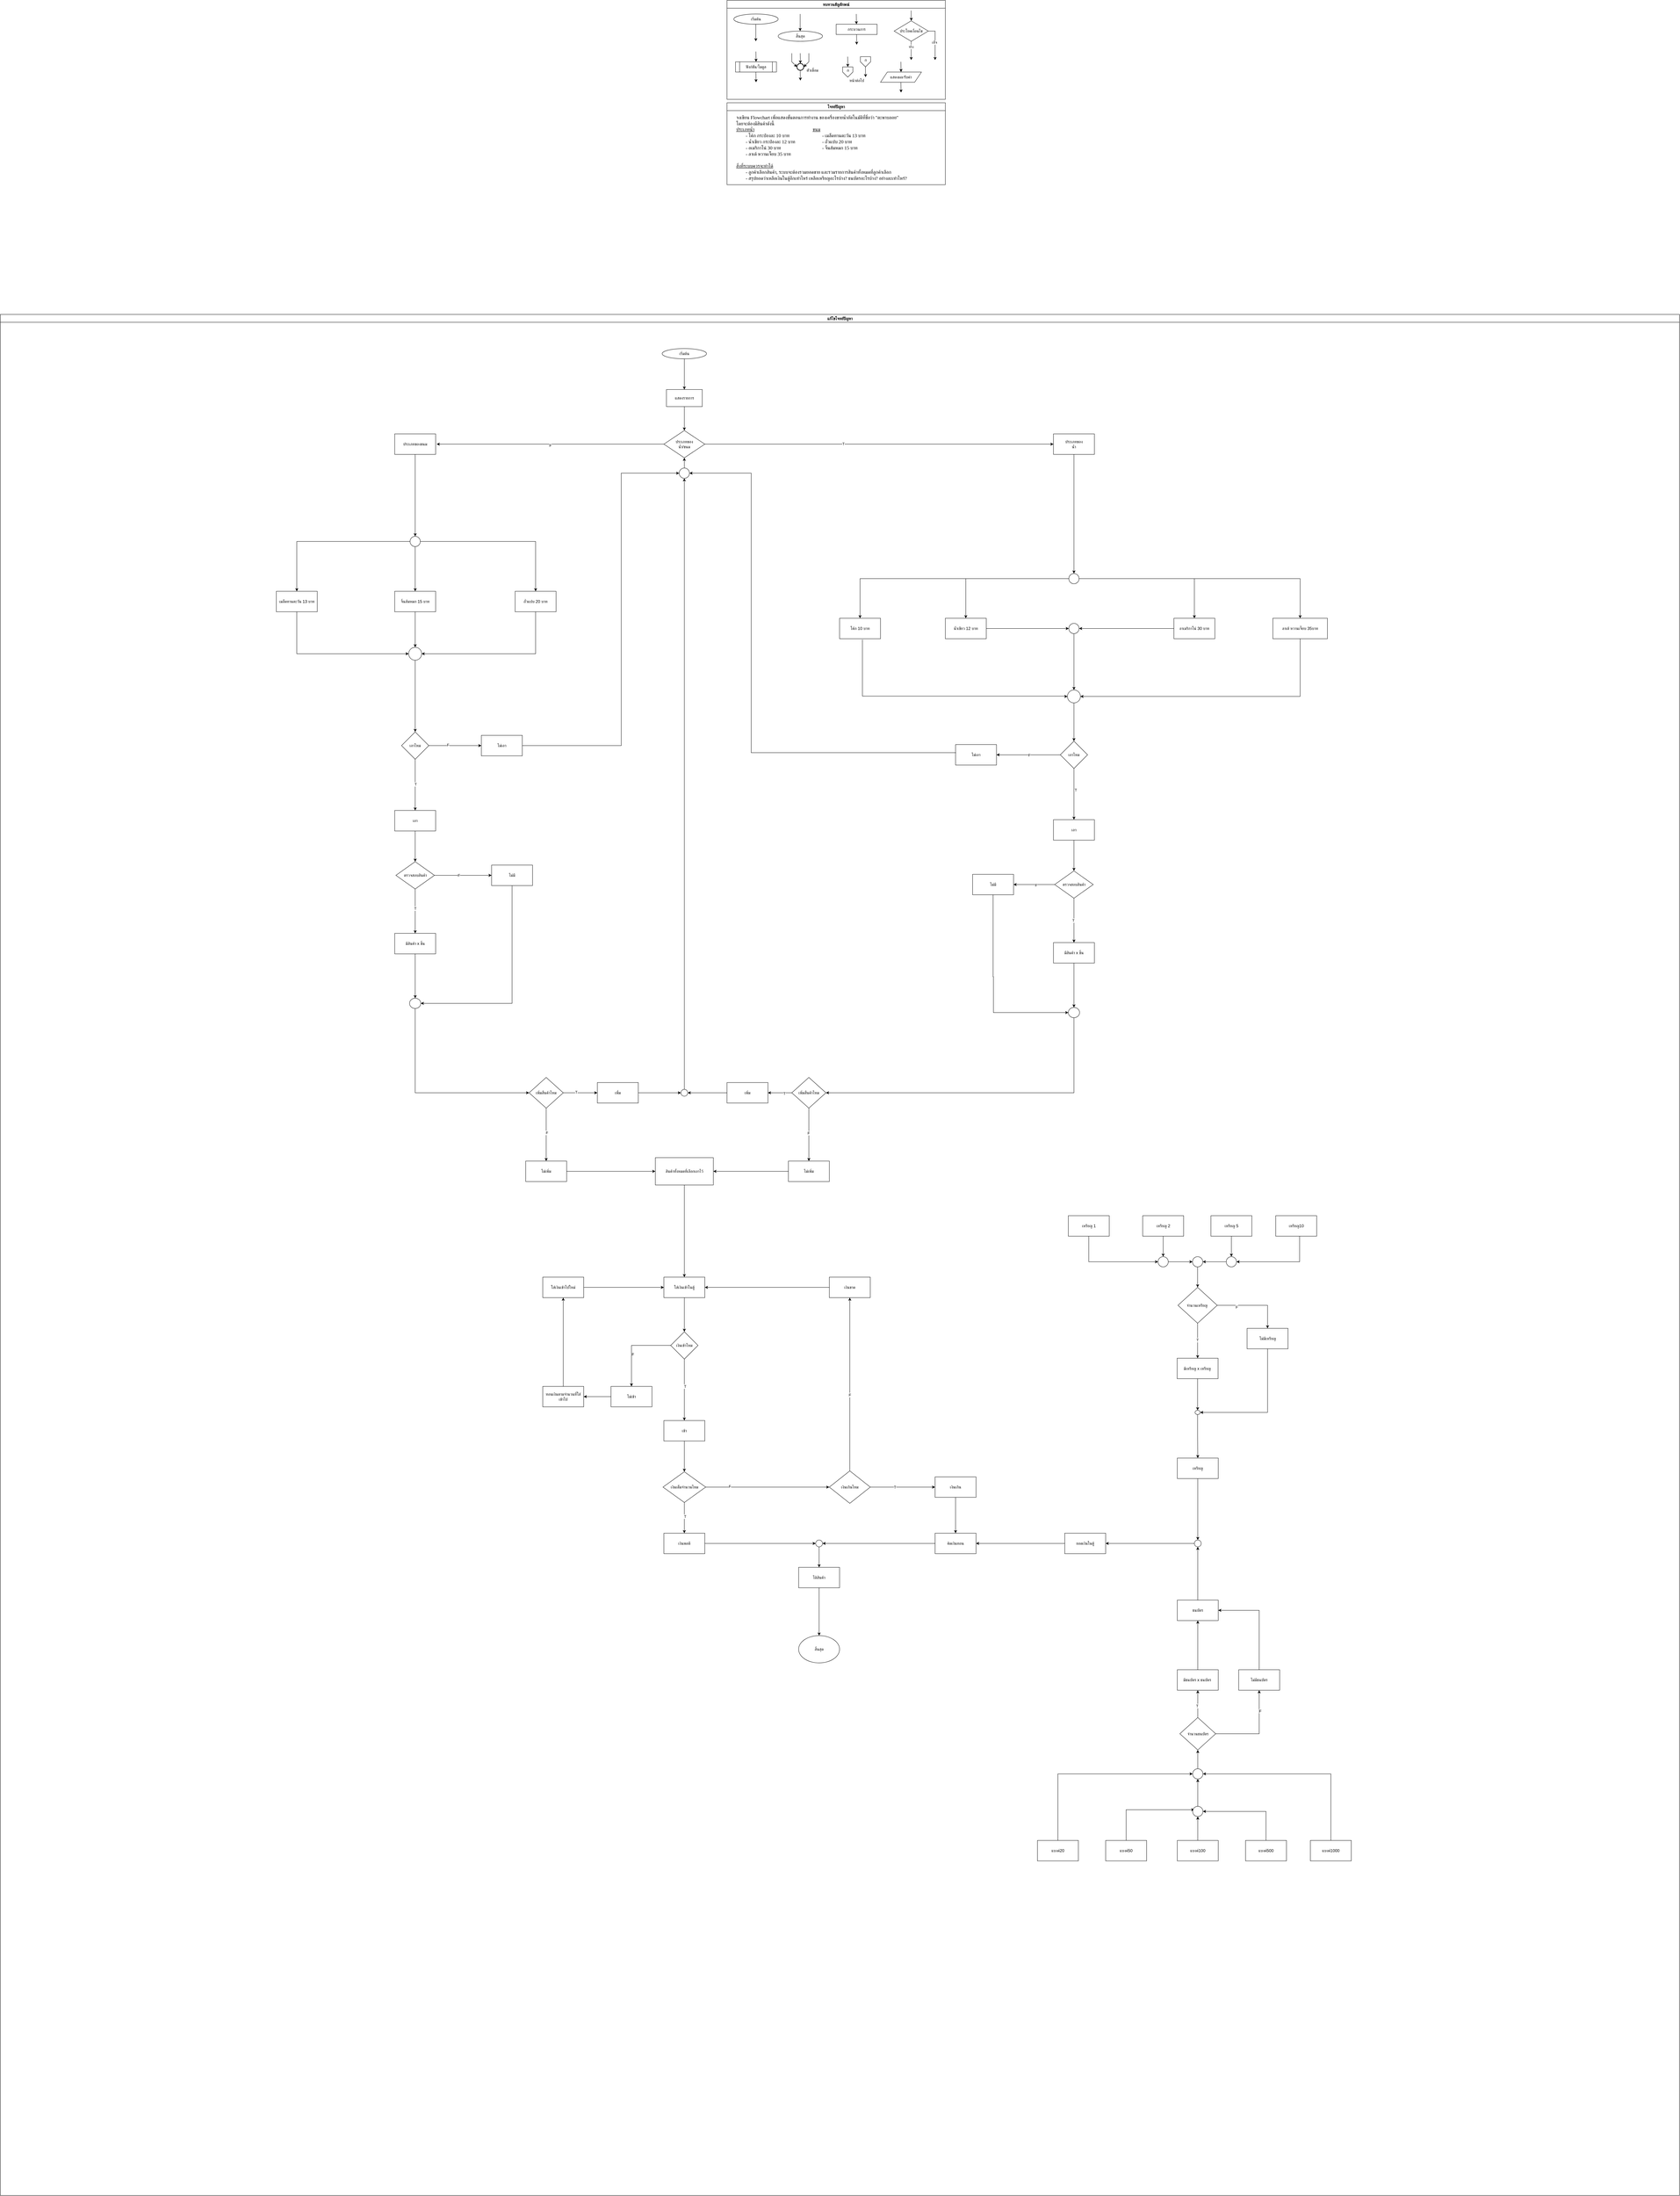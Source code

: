 <mxfile version="28.0.4">
  <diagram id="C5RBs43oDa-KdzZeNtuy" name="Page-1">
    <mxGraphModel dx="4548" dy="646" grid="1" gridSize="10" guides="1" tooltips="1" connect="1" arrows="1" fold="1" page="1" pageScale="1" pageWidth="827" pageHeight="1169" math="0" shadow="0">
      <root>
        <mxCell id="WIyWlLk6GJQsqaUBKTNV-0" />
        <mxCell id="WIyWlLk6GJQsqaUBKTNV-1" parent="WIyWlLk6GJQsqaUBKTNV-0" />
        <mxCell id="M7CGMbNuYNeq0SnUNNgH-6" value="ทบทวนสัญลักษณ์" style="swimlane;fontFamily=Sarabun;fontSource=https%3A%2F%2Ffonts.googleapis.com%2Fcss%3Ffamily%3DSarabun;" parent="WIyWlLk6GJQsqaUBKTNV-1" vertex="1">
          <mxGeometry x="-720" y="20" width="640" height="290" as="geometry" />
        </mxCell>
        <mxCell id="M7CGMbNuYNeq0SnUNNgH-2" value="&lt;font data-font-src=&quot;https://fonts.googleapis.com/css?family=Sarabun&quot; face=&quot;Sarabun&quot;&gt;เริ่มต้น&lt;/font&gt;" style="ellipse;whiteSpace=wrap;html=1;" parent="M7CGMbNuYNeq0SnUNNgH-6" vertex="1">
          <mxGeometry x="20" y="40" width="130" height="30" as="geometry" />
        </mxCell>
        <mxCell id="M7CGMbNuYNeq0SnUNNgH-5" value="" style="endArrow=classic;html=1;rounded=0;" parent="M7CGMbNuYNeq0SnUNNgH-6" edge="1">
          <mxGeometry width="50" height="50" relative="1" as="geometry">
            <mxPoint x="84.5" y="70" as="sourcePoint" />
            <mxPoint x="84.5" y="120" as="targetPoint" />
          </mxGeometry>
        </mxCell>
        <mxCell id="M7CGMbNuYNeq0SnUNNgH-3" value="&lt;font face=&quot;Sarabun&quot;&gt;สิ้นสุด&lt;/font&gt;" style="ellipse;whiteSpace=wrap;html=1;" parent="M7CGMbNuYNeq0SnUNNgH-6" vertex="1">
          <mxGeometry x="150" y="90" width="130" height="30" as="geometry" />
        </mxCell>
        <mxCell id="M7CGMbNuYNeq0SnUNNgH-4" value="" style="endArrow=classic;html=1;rounded=0;" parent="M7CGMbNuYNeq0SnUNNgH-6" edge="1">
          <mxGeometry width="50" height="50" relative="1" as="geometry">
            <mxPoint x="214.5" y="40" as="sourcePoint" />
            <mxPoint x="214.5" y="90" as="targetPoint" />
          </mxGeometry>
        </mxCell>
        <mxCell id="mvioNwK95yMqdUQ73LqQ-0" value="กระบวนการ" style="rounded=0;whiteSpace=wrap;html=1;fontFamily=Sarabun;fontSource=https%3A%2F%2Ffonts.googleapis.com%2Fcss%3Ffamily%3DSarabun;" parent="M7CGMbNuYNeq0SnUNNgH-6" vertex="1">
          <mxGeometry x="320" y="70" width="120" height="30" as="geometry" />
        </mxCell>
        <mxCell id="mvioNwK95yMqdUQ73LqQ-1" value="" style="endArrow=classic;html=1;rounded=0;" parent="M7CGMbNuYNeq0SnUNNgH-6" edge="1">
          <mxGeometry width="50" height="50" relative="1" as="geometry">
            <mxPoint x="379" y="40" as="sourcePoint" />
            <mxPoint x="379.5" y="70" as="targetPoint" />
          </mxGeometry>
        </mxCell>
        <mxCell id="mvioNwK95yMqdUQ73LqQ-2" value="" style="endArrow=classic;html=1;rounded=0;" parent="M7CGMbNuYNeq0SnUNNgH-6" edge="1">
          <mxGeometry width="50" height="50" relative="1" as="geometry">
            <mxPoint x="379.75" y="100" as="sourcePoint" />
            <mxPoint x="380.25" y="130" as="targetPoint" />
          </mxGeometry>
        </mxCell>
        <mxCell id="mvioNwK95yMqdUQ73LqQ-3" value="ประโยคเงื่อนไข" style="rhombus;whiteSpace=wrap;html=1;fontFamily=Sarabun;fontSource=https%3A%2F%2Ffonts.googleapis.com%2Fcss%3Ffamily%3DSarabun;" parent="M7CGMbNuYNeq0SnUNNgH-6" vertex="1">
          <mxGeometry x="490" y="60" width="100" height="60" as="geometry" />
        </mxCell>
        <mxCell id="mvioNwK95yMqdUQ73LqQ-4" value="" style="endArrow=classic;html=1;rounded=0;" parent="M7CGMbNuYNeq0SnUNNgH-6" edge="1">
          <mxGeometry width="50" height="50" relative="1" as="geometry">
            <mxPoint x="539.71" y="30" as="sourcePoint" />
            <mxPoint x="540.21" y="60" as="targetPoint" />
          </mxGeometry>
        </mxCell>
        <mxCell id="mvioNwK95yMqdUQ73LqQ-5" value="" style="endArrow=classic;html=1;rounded=0;" parent="M7CGMbNuYNeq0SnUNNgH-6" edge="1">
          <mxGeometry width="50" height="50" relative="1" as="geometry">
            <mxPoint x="539.71" y="120" as="sourcePoint" />
            <mxPoint x="540" y="175" as="targetPoint" />
          </mxGeometry>
        </mxCell>
        <mxCell id="mvioNwK95yMqdUQ73LqQ-7" value="จริง" style="edgeLabel;html=1;align=center;verticalAlign=middle;resizable=0;points=[];fontFamily=Sarabun;fontSource=https%3A%2F%2Ffonts.googleapis.com%2Fcss%3Ffamily%3DSarabun;" parent="mvioNwK95yMqdUQ73LqQ-5" vertex="1" connectable="0">
          <mxGeometry x="-0.414" y="-1" relative="1" as="geometry">
            <mxPoint as="offset" />
          </mxGeometry>
        </mxCell>
        <mxCell id="mvioNwK95yMqdUQ73LqQ-6" value="" style="endArrow=classic;html=1;rounded=0;exitX=1;exitY=0.5;exitDx=0;exitDy=0;" parent="M7CGMbNuYNeq0SnUNNgH-6" source="mvioNwK95yMqdUQ73LqQ-3" edge="1">
          <mxGeometry width="50" height="50" relative="1" as="geometry">
            <mxPoint x="620" y="95" as="sourcePoint" />
            <mxPoint x="610" y="175" as="targetPoint" />
            <Array as="points">
              <mxPoint x="610" y="90" />
            </Array>
          </mxGeometry>
        </mxCell>
        <mxCell id="mvioNwK95yMqdUQ73LqQ-8" value="&lt;font data-font-src=&quot;https://fonts.googleapis.com/css?family=Sarabun&quot; face=&quot;Sarabun&quot;&gt;เท็จ&lt;/font&gt;" style="edgeLabel;html=1;align=center;verticalAlign=middle;resizable=0;points=[];" parent="mvioNwK95yMqdUQ73LqQ-6" vertex="1" connectable="0">
          <mxGeometry x="-0.002" y="-2" relative="1" as="geometry">
            <mxPoint as="offset" />
          </mxGeometry>
        </mxCell>
        <mxCell id="mvioNwK95yMqdUQ73LqQ-9" value="&lt;font data-font-src=&quot;https://fonts.googleapis.com/css?family=Sarabun&quot; face=&quot;Sarabun&quot;&gt;ฟังก์ชัน/โมดูล&lt;/font&gt;" style="shape=process;whiteSpace=wrap;html=1;backgroundOutline=1;" parent="M7CGMbNuYNeq0SnUNNgH-6" vertex="1">
          <mxGeometry x="25" y="180" width="120" height="30" as="geometry" />
        </mxCell>
        <mxCell id="mvioNwK95yMqdUQ73LqQ-11" value="" style="endArrow=classic;html=1;rounded=0;" parent="M7CGMbNuYNeq0SnUNNgH-6" edge="1">
          <mxGeometry width="50" height="50" relative="1" as="geometry">
            <mxPoint x="84.71" y="150" as="sourcePoint" />
            <mxPoint x="85.21" y="180" as="targetPoint" />
          </mxGeometry>
        </mxCell>
        <mxCell id="mvioNwK95yMqdUQ73LqQ-12" value="" style="endArrow=classic;html=1;rounded=0;" parent="M7CGMbNuYNeq0SnUNNgH-6" edge="1">
          <mxGeometry width="50" height="50" relative="1" as="geometry">
            <mxPoint x="84.71" y="210" as="sourcePoint" />
            <mxPoint x="85.21" y="240" as="targetPoint" />
          </mxGeometry>
        </mxCell>
        <mxCell id="mvioNwK95yMqdUQ73LqQ-13" value="" style="strokeWidth=2;html=1;shape=mxgraph.flowchart.start_2;whiteSpace=wrap;" parent="M7CGMbNuYNeq0SnUNNgH-6" vertex="1">
          <mxGeometry x="205" y="185" width="20" height="20" as="geometry" />
        </mxCell>
        <mxCell id="mvioNwK95yMqdUQ73LqQ-16" value="" style="endArrow=classic;html=1;rounded=0;" parent="M7CGMbNuYNeq0SnUNNgH-6" edge="1">
          <mxGeometry width="50" height="50" relative="1" as="geometry">
            <mxPoint x="214.71" y="155" as="sourcePoint" />
            <mxPoint x="215.21" y="185" as="targetPoint" />
          </mxGeometry>
        </mxCell>
        <mxCell id="mvioNwK95yMqdUQ73LqQ-17" value="" style="endArrow=classic;html=1;rounded=0;entryX=0;entryY=0.5;entryDx=0;entryDy=0;entryPerimeter=0;" parent="M7CGMbNuYNeq0SnUNNgH-6" target="mvioNwK95yMqdUQ73LqQ-13" edge="1">
          <mxGeometry width="50" height="50" relative="1" as="geometry">
            <mxPoint x="190.0" y="155" as="sourcePoint" />
            <mxPoint x="190.5" y="185" as="targetPoint" />
            <Array as="points">
              <mxPoint x="190" y="180" />
            </Array>
          </mxGeometry>
        </mxCell>
        <mxCell id="mvioNwK95yMqdUQ73LqQ-18" value="" style="endArrow=classic;html=1;rounded=0;entryX=1;entryY=0.5;entryDx=0;entryDy=0;entryPerimeter=0;" parent="M7CGMbNuYNeq0SnUNNgH-6" target="mvioNwK95yMqdUQ73LqQ-13" edge="1">
          <mxGeometry width="50" height="50" relative="1" as="geometry">
            <mxPoint x="240.0" y="155" as="sourcePoint" />
            <mxPoint x="240.5" y="185" as="targetPoint" />
            <Array as="points">
              <mxPoint x="240" y="180" />
            </Array>
          </mxGeometry>
        </mxCell>
        <mxCell id="mvioNwK95yMqdUQ73LqQ-19" value="" style="endArrow=classic;html=1;rounded=0;" parent="M7CGMbNuYNeq0SnUNNgH-6" edge="1">
          <mxGeometry width="50" height="50" relative="1" as="geometry">
            <mxPoint x="214.71" y="205" as="sourcePoint" />
            <mxPoint x="215.21" y="235" as="targetPoint" />
          </mxGeometry>
        </mxCell>
        <mxCell id="mvioNwK95yMqdUQ73LqQ-20" value="&lt;font data-font-src=&quot;https://fonts.googleapis.com/css?family=Sarabun&quot; face=&quot;Sarabun&quot;&gt;ตัวเชื่อม&lt;/font&gt;" style="text;html=1;align=center;verticalAlign=middle;resizable=0;points=[];autosize=1;strokeColor=none;fillColor=none;" parent="M7CGMbNuYNeq0SnUNNgH-6" vertex="1">
          <mxGeometry x="220" y="190" width="60" height="30" as="geometry" />
        </mxCell>
        <mxCell id="mvioNwK95yMqdUQ73LqQ-25" value="" style="endArrow=classic;html=1;rounded=0;" parent="M7CGMbNuYNeq0SnUNNgH-6" edge="1">
          <mxGeometry width="50" height="50" relative="1" as="geometry">
            <mxPoint x="353.71" y="165" as="sourcePoint" />
            <mxPoint x="354.21" y="195" as="targetPoint" />
          </mxGeometry>
        </mxCell>
        <mxCell id="mvioNwK95yMqdUQ73LqQ-21" value="" style="verticalLabelPosition=bottom;verticalAlign=top;html=1;shape=offPageConnector;rounded=0;size=0.5;" parent="M7CGMbNuYNeq0SnUNNgH-6" vertex="1">
          <mxGeometry x="339" y="195" width="30" height="30" as="geometry" />
        </mxCell>
        <mxCell id="mvioNwK95yMqdUQ73LqQ-26" value="" style="endArrow=classic;html=1;rounded=0;" parent="M7CGMbNuYNeq0SnUNNgH-6" edge="1">
          <mxGeometry width="50" height="50" relative="1" as="geometry">
            <mxPoint x="405.71" y="195" as="sourcePoint" />
            <mxPoint x="406.21" y="225" as="targetPoint" />
          </mxGeometry>
        </mxCell>
        <mxCell id="mvioNwK95yMqdUQ73LqQ-27" value="" style="verticalLabelPosition=bottom;verticalAlign=top;html=1;shape=offPageConnector;rounded=0;size=0.5;" parent="M7CGMbNuYNeq0SnUNNgH-6" vertex="1">
          <mxGeometry x="391" y="165" width="30" height="30" as="geometry" />
        </mxCell>
        <mxCell id="mvioNwK95yMqdUQ73LqQ-28" value="หน้าต่อไป" style="text;html=1;align=center;verticalAlign=middle;resizable=0;points=[];autosize=1;strokeColor=none;fillColor=none;fontFamily=Sarabun;fontSource=https%3A%2F%2Ffonts.googleapis.com%2Fcss%3Ffamily%3DSarabun;" parent="M7CGMbNuYNeq0SnUNNgH-6" vertex="1">
          <mxGeometry x="345" y="220" width="70" height="30" as="geometry" />
        </mxCell>
        <mxCell id="mvioNwK95yMqdUQ73LqQ-29" value="ก" style="text;html=1;align=center;verticalAlign=middle;resizable=0;points=[];autosize=1;strokeColor=none;fillColor=none;fontFamily=Sarabun;fontSource=https%3A%2F%2Ffonts.googleapis.com%2Fcss%3Ffamily%3DSarabun;" parent="M7CGMbNuYNeq0SnUNNgH-6" vertex="1">
          <mxGeometry x="339" y="190" width="30" height="30" as="geometry" />
        </mxCell>
        <mxCell id="mvioNwK95yMqdUQ73LqQ-30" value="ก" style="text;html=1;align=center;verticalAlign=middle;resizable=0;points=[];autosize=1;strokeColor=none;fillColor=none;fontFamily=Sarabun;fontSource=https%3A%2F%2Ffonts.googleapis.com%2Fcss%3Ffamily%3DSarabun;" parent="M7CGMbNuYNeq0SnUNNgH-6" vertex="1">
          <mxGeometry x="391" y="160" width="30" height="30" as="geometry" />
        </mxCell>
        <mxCell id="mvioNwK95yMqdUQ73LqQ-32" value="แสดงผล/รับค่า" style="shape=parallelogram;perimeter=parallelogramPerimeter;whiteSpace=wrap;html=1;fixedSize=1;fontFamily=Sarabun;fontSource=https%3A%2F%2Ffonts.googleapis.com%2Fcss%3Ffamily%3DSarabun;" parent="M7CGMbNuYNeq0SnUNNgH-6" vertex="1">
          <mxGeometry x="450" y="210" width="120" height="30" as="geometry" />
        </mxCell>
        <mxCell id="mvioNwK95yMqdUQ73LqQ-33" value="" style="endArrow=classic;html=1;rounded=0;" parent="M7CGMbNuYNeq0SnUNNgH-6" edge="1">
          <mxGeometry width="50" height="50" relative="1" as="geometry">
            <mxPoint x="509.71" y="180" as="sourcePoint" />
            <mxPoint x="510.21" y="210" as="targetPoint" />
          </mxGeometry>
        </mxCell>
        <mxCell id="mvioNwK95yMqdUQ73LqQ-34" value="" style="endArrow=classic;html=1;rounded=0;" parent="M7CGMbNuYNeq0SnUNNgH-6" edge="1">
          <mxGeometry width="50" height="50" relative="1" as="geometry">
            <mxPoint x="509.71" y="240" as="sourcePoint" />
            <mxPoint x="510.21" y="270" as="targetPoint" />
          </mxGeometry>
        </mxCell>
        <mxCell id="mvioNwK95yMqdUQ73LqQ-36" value="แก้ไขโจทย์ปัญหา" style="swimlane;fontFamily=Sarabun;fontSource=https%3A%2F%2Ffonts.googleapis.com%2Fcss%3Ffamily%3DSarabun;" parent="WIyWlLk6GJQsqaUBKTNV-1" vertex="1">
          <mxGeometry x="-2850" y="940" width="4922" height="5510" as="geometry" />
        </mxCell>
        <mxCell id="zLY2eILlOZ2N5INOVSJT-2" value="" style="edgeStyle=orthogonalEdgeStyle;rounded=0;orthogonalLoop=1;jettySize=auto;html=1;" parent="mvioNwK95yMqdUQ73LqQ-36" source="mvioNwK95yMqdUQ73LqQ-35" target="zLY2eILlOZ2N5INOVSJT-0" edge="1">
          <mxGeometry relative="1" as="geometry" />
        </mxCell>
        <mxCell id="mvioNwK95yMqdUQ73LqQ-35" value="&lt;font data-font-src=&quot;https://fonts.googleapis.com/css?family=Sarabun&quot; face=&quot;Sarabun&quot;&gt;เริ่มต้น&lt;/font&gt;" style="ellipse;whiteSpace=wrap;html=1;" parent="mvioNwK95yMqdUQ73LqQ-36" vertex="1">
          <mxGeometry x="1940" y="100" width="130" height="30" as="geometry" />
        </mxCell>
        <mxCell id="zLY2eILlOZ2N5INOVSJT-0" value="&lt;font face=&quot;Sarabun&quot;&gt;แสดงรายการ&lt;/font&gt;" style="rounded=0;whiteSpace=wrap;html=1;" parent="mvioNwK95yMqdUQ73LqQ-36" vertex="1">
          <mxGeometry x="1952.5" y="220" width="105" height="50" as="geometry" />
        </mxCell>
        <mxCell id="zLY2eILlOZ2N5INOVSJT-11" value="" style="edgeStyle=orthogonalEdgeStyle;rounded=0;orthogonalLoop=1;jettySize=auto;html=1;" parent="mvioNwK95yMqdUQ73LqQ-36" source="zLY2eILlOZ2N5INOVSJT-0" target="zLY2eILlOZ2N5INOVSJT-10" edge="1">
          <mxGeometry relative="1" as="geometry">
            <mxPoint x="2005.0" y="310" as="sourcePoint" />
          </mxGeometry>
        </mxCell>
        <mxCell id="zLY2eILlOZ2N5INOVSJT-64" value="" style="edgeStyle=orthogonalEdgeStyle;rounded=0;orthogonalLoop=1;jettySize=auto;html=1;" parent="mvioNwK95yMqdUQ73LqQ-36" source="zLY2eILlOZ2N5INOVSJT-10" edge="1">
          <mxGeometry relative="1" as="geometry">
            <mxPoint x="1279" y="380" as="targetPoint" />
          </mxGeometry>
        </mxCell>
        <mxCell id="zLY2eILlOZ2N5INOVSJT-67" value="F" style="edgeLabel;html=1;align=center;verticalAlign=middle;resizable=0;points=[];" parent="zLY2eILlOZ2N5INOVSJT-64" vertex="1" connectable="0">
          <mxGeometry y="3" relative="1" as="geometry">
            <mxPoint as="offset" />
          </mxGeometry>
        </mxCell>
        <mxCell id="mAKKexBR_3H4zC9qlrCY-4" value="" style="edgeStyle=orthogonalEdgeStyle;rounded=0;orthogonalLoop=1;jettySize=auto;html=1;" edge="1" parent="mvioNwK95yMqdUQ73LqQ-36" source="zLY2eILlOZ2N5INOVSJT-10" target="mAKKexBR_3H4zC9qlrCY-10">
          <mxGeometry relative="1" as="geometry">
            <mxPoint x="2819" y="380" as="targetPoint" />
          </mxGeometry>
        </mxCell>
        <mxCell id="mAKKexBR_3H4zC9qlrCY-74" value="T" style="edgeLabel;html=1;align=center;verticalAlign=middle;resizable=0;points=[];" vertex="1" connectable="0" parent="mAKKexBR_3H4zC9qlrCY-4">
          <mxGeometry x="-0.205" y="1" relative="1" as="geometry">
            <mxPoint as="offset" />
          </mxGeometry>
        </mxCell>
        <mxCell id="zLY2eILlOZ2N5INOVSJT-10" value="ประเภทของ&lt;div&gt;น้ำ/&lt;span style=&quot;background-color: transparent; color: light-dark(rgb(0, 0, 0), rgb(255, 255, 255));&quot;&gt;ขนม&lt;/span&gt;&lt;/div&gt;" style="rhombus;whiteSpace=wrap;html=1;rounded=0;" parent="mvioNwK95yMqdUQ73LqQ-36" vertex="1">
          <mxGeometry x="1945" y="340" width="120" height="80" as="geometry" />
        </mxCell>
        <mxCell id="mAKKexBR_3H4zC9qlrCY-76" value="" style="edgeStyle=orthogonalEdgeStyle;rounded=0;orthogonalLoop=1;jettySize=auto;html=1;entryX=0.5;entryY=0;entryDx=0;entryDy=0;" edge="1" parent="mvioNwK95yMqdUQ73LqQ-36" source="mAKKexBR_3H4zC9qlrCY-10" target="mAKKexBR_3H4zC9qlrCY-131">
          <mxGeometry relative="1" as="geometry">
            <mxPoint x="3147" y="730" as="targetPoint" />
          </mxGeometry>
        </mxCell>
        <mxCell id="mAKKexBR_3H4zC9qlrCY-10" value="ประเภทของ&lt;div&gt;น้ำ&lt;/div&gt;" style="rounded=0;whiteSpace=wrap;html=1;" vertex="1" parent="mvioNwK95yMqdUQ73LqQ-36">
          <mxGeometry x="3087" y="350" width="120" height="60" as="geometry" />
        </mxCell>
        <mxCell id="mAKKexBR_3H4zC9qlrCY-242" value="" style="edgeStyle=orthogonalEdgeStyle;rounded=0;orthogonalLoop=1;jettySize=auto;html=1;entryX=0.5;entryY=0;entryDx=0;entryDy=0;" edge="1" parent="mvioNwK95yMqdUQ73LqQ-36" source="mAKKexBR_3H4zC9qlrCY-11" target="mAKKexBR_3H4zC9qlrCY-207">
          <mxGeometry relative="1" as="geometry">
            <mxPoint x="1219" y="490" as="targetPoint" />
          </mxGeometry>
        </mxCell>
        <mxCell id="mAKKexBR_3H4zC9qlrCY-11" value="ประเภทของขนม" style="rounded=0;whiteSpace=wrap;html=1;" vertex="1" parent="mvioNwK95yMqdUQ73LqQ-36">
          <mxGeometry x="1156" y="350" width="120" height="60" as="geometry" />
        </mxCell>
        <mxCell id="mAKKexBR_3H4zC9qlrCY-133" value="" style="edgeStyle=orthogonalEdgeStyle;rounded=0;orthogonalLoop=1;jettySize=auto;html=1;" edge="1" parent="mvioNwK95yMqdUQ73LqQ-36" source="mAKKexBR_3H4zC9qlrCY-131" target="mAKKexBR_3H4zC9qlrCY-132">
          <mxGeometry relative="1" as="geometry" />
        </mxCell>
        <mxCell id="mAKKexBR_3H4zC9qlrCY-135" value="" style="edgeStyle=orthogonalEdgeStyle;rounded=0;orthogonalLoop=1;jettySize=auto;html=1;" edge="1" parent="mvioNwK95yMqdUQ73LqQ-36" source="mAKKexBR_3H4zC9qlrCY-131" target="mAKKexBR_3H4zC9qlrCY-134">
          <mxGeometry relative="1" as="geometry" />
        </mxCell>
        <mxCell id="mAKKexBR_3H4zC9qlrCY-137" value="" style="edgeStyle=orthogonalEdgeStyle;rounded=0;orthogonalLoop=1;jettySize=auto;html=1;" edge="1" parent="mvioNwK95yMqdUQ73LqQ-36" source="mAKKexBR_3H4zC9qlrCY-131" target="mAKKexBR_3H4zC9qlrCY-136">
          <mxGeometry relative="1" as="geometry" />
        </mxCell>
        <mxCell id="mAKKexBR_3H4zC9qlrCY-139" value="" style="edgeStyle=orthogonalEdgeStyle;rounded=0;orthogonalLoop=1;jettySize=auto;html=1;" edge="1" parent="mvioNwK95yMqdUQ73LqQ-36" source="mAKKexBR_3H4zC9qlrCY-131" target="mAKKexBR_3H4zC9qlrCY-138">
          <mxGeometry relative="1" as="geometry" />
        </mxCell>
        <mxCell id="mAKKexBR_3H4zC9qlrCY-131" value="" style="ellipse;whiteSpace=wrap;html=1;aspect=fixed;" vertex="1" parent="mvioNwK95yMqdUQ73LqQ-36">
          <mxGeometry x="3132" y="759" width="30" height="30" as="geometry" />
        </mxCell>
        <mxCell id="mAKKexBR_3H4zC9qlrCY-132" value="โค้ก 10 บาท" style="whiteSpace=wrap;html=1;" vertex="1" parent="mvioNwK95yMqdUQ73LqQ-36">
          <mxGeometry x="2460" y="890" width="120" height="60" as="geometry" />
        </mxCell>
        <mxCell id="mAKKexBR_3H4zC9qlrCY-141" value="" style="edgeStyle=orthogonalEdgeStyle;rounded=0;orthogonalLoop=1;jettySize=auto;html=1;" edge="1" parent="mvioNwK95yMqdUQ73LqQ-36" source="mAKKexBR_3H4zC9qlrCY-134" target="mAKKexBR_3H4zC9qlrCY-140">
          <mxGeometry relative="1" as="geometry" />
        </mxCell>
        <mxCell id="mAKKexBR_3H4zC9qlrCY-134" value="น้ำเขียว 12 บาท" style="whiteSpace=wrap;html=1;" vertex="1" parent="mvioNwK95yMqdUQ73LqQ-36">
          <mxGeometry x="2770" y="890" width="120" height="60" as="geometry" />
        </mxCell>
        <mxCell id="mAKKexBR_3H4zC9qlrCY-136" value="ลาเต้ หวานเจี๊ยบ 35บาท" style="whiteSpace=wrap;html=1;" vertex="1" parent="mvioNwK95yMqdUQ73LqQ-36">
          <mxGeometry x="3730" y="890" width="160" height="60" as="geometry" />
        </mxCell>
        <mxCell id="mAKKexBR_3H4zC9qlrCY-143" value="" style="edgeStyle=orthogonalEdgeStyle;rounded=0;orthogonalLoop=1;jettySize=auto;html=1;entryX=1;entryY=0.5;entryDx=0;entryDy=0;" edge="1" parent="mvioNwK95yMqdUQ73LqQ-36" source="mAKKexBR_3H4zC9qlrCY-138" target="mAKKexBR_3H4zC9qlrCY-140">
          <mxGeometry relative="1" as="geometry">
            <mxPoint x="3360" y="920" as="targetPoint" />
          </mxGeometry>
        </mxCell>
        <mxCell id="mAKKexBR_3H4zC9qlrCY-138" value="อาเมริกาโน่ 30 บาท" style="whiteSpace=wrap;html=1;" vertex="1" parent="mvioNwK95yMqdUQ73LqQ-36">
          <mxGeometry x="3440" y="890" width="120" height="60" as="geometry" />
        </mxCell>
        <mxCell id="mAKKexBR_3H4zC9qlrCY-152" value="" style="edgeStyle=orthogonalEdgeStyle;rounded=0;orthogonalLoop=1;jettySize=auto;html=1;entryX=0.5;entryY=0;entryDx=0;entryDy=0;" edge="1" parent="mvioNwK95yMqdUQ73LqQ-36" source="mAKKexBR_3H4zC9qlrCY-140" target="mAKKexBR_3H4zC9qlrCY-146">
          <mxGeometry relative="1" as="geometry">
            <mxPoint x="3147" y="1015" as="targetPoint" />
          </mxGeometry>
        </mxCell>
        <mxCell id="mAKKexBR_3H4zC9qlrCY-140" value="" style="ellipse;whiteSpace=wrap;html=1;" vertex="1" parent="mvioNwK95yMqdUQ73LqQ-36">
          <mxGeometry x="3132" y="905" width="30" height="30" as="geometry" />
        </mxCell>
        <mxCell id="mAKKexBR_3H4zC9qlrCY-154" value="" style="edgeStyle=orthogonalEdgeStyle;rounded=0;orthogonalLoop=1;jettySize=auto;html=1;" edge="1" parent="mvioNwK95yMqdUQ73LqQ-36" source="mAKKexBR_3H4zC9qlrCY-146" target="mAKKexBR_3H4zC9qlrCY-153">
          <mxGeometry relative="1" as="geometry" />
        </mxCell>
        <mxCell id="mAKKexBR_3H4zC9qlrCY-146" value="" style="ellipse;whiteSpace=wrap;html=1;aspect=fixed;" vertex="1" parent="mvioNwK95yMqdUQ73LqQ-36">
          <mxGeometry x="3128" y="1100" width="38" height="38" as="geometry" />
        </mxCell>
        <mxCell id="mAKKexBR_3H4zC9qlrCY-149" value="" style="edgeStyle=orthogonalEdgeStyle;rounded=0;orthogonalLoop=1;jettySize=auto;html=1;entryX=0;entryY=0.5;entryDx=0;entryDy=0;exitX=0.558;exitY=1.037;exitDx=0;exitDy=0;exitPerimeter=0;" edge="1" parent="mvioNwK95yMqdUQ73LqQ-36" source="mAKKexBR_3H4zC9qlrCY-132" target="mAKKexBR_3H4zC9qlrCY-146">
          <mxGeometry relative="1" as="geometry">
            <mxPoint x="2477.0" y="950.0" as="sourcePoint" />
            <mxPoint x="3096.72" y="1117.86" as="targetPoint" />
            <Array as="points">
              <mxPoint x="2527" y="1118" />
              <mxPoint x="3124" y="1118" />
            </Array>
          </mxGeometry>
        </mxCell>
        <mxCell id="mAKKexBR_3H4zC9qlrCY-150" value="" style="edgeStyle=orthogonalEdgeStyle;rounded=0;orthogonalLoop=1;jettySize=auto;html=1;entryX=1;entryY=0.5;entryDx=0;entryDy=0;exitX=0.5;exitY=1;exitDx=0;exitDy=0;" edge="1" parent="mvioNwK95yMqdUQ73LqQ-36" source="mAKKexBR_3H4zC9qlrCY-136" target="mAKKexBR_3H4zC9qlrCY-146">
          <mxGeometry relative="1" as="geometry">
            <mxPoint x="3808" y="1110" as="sourcePoint" />
            <mxPoint x="3530" y="1110" as="targetPoint" />
          </mxGeometry>
        </mxCell>
        <mxCell id="mAKKexBR_3H4zC9qlrCY-156" value="" style="edgeStyle=orthogonalEdgeStyle;rounded=0;orthogonalLoop=1;jettySize=auto;html=1;" edge="1" parent="mvioNwK95yMqdUQ73LqQ-36" source="mAKKexBR_3H4zC9qlrCY-153" target="mAKKexBR_3H4zC9qlrCY-155">
          <mxGeometry relative="1" as="geometry" />
        </mxCell>
        <mxCell id="mAKKexBR_3H4zC9qlrCY-409" value="F" style="edgeLabel;html=1;align=center;verticalAlign=middle;resizable=0;points=[];" vertex="1" connectable="0" parent="mAKKexBR_3H4zC9qlrCY-156">
          <mxGeometry x="-0.021" y="1" relative="1" as="geometry">
            <mxPoint as="offset" />
          </mxGeometry>
        </mxCell>
        <mxCell id="mAKKexBR_3H4zC9qlrCY-158" value="" style="edgeStyle=orthogonalEdgeStyle;rounded=0;orthogonalLoop=1;jettySize=auto;html=1;" edge="1" parent="mvioNwK95yMqdUQ73LqQ-36" source="mAKKexBR_3H4zC9qlrCY-153" target="mAKKexBR_3H4zC9qlrCY-157">
          <mxGeometry relative="1" as="geometry" />
        </mxCell>
        <mxCell id="mAKKexBR_3H4zC9qlrCY-410" value="T" style="edgeLabel;html=1;align=center;verticalAlign=middle;resizable=0;points=[];" vertex="1" connectable="0" parent="mAKKexBR_3H4zC9qlrCY-158">
          <mxGeometry x="-0.161" y="5" relative="1" as="geometry">
            <mxPoint as="offset" />
          </mxGeometry>
        </mxCell>
        <mxCell id="mAKKexBR_3H4zC9qlrCY-153" value="เอาไหม" style="rhombus;whiteSpace=wrap;html=1;" vertex="1" parent="mvioNwK95yMqdUQ73LqQ-36">
          <mxGeometry x="3107" y="1250" width="80" height="80" as="geometry" />
        </mxCell>
        <mxCell id="mAKKexBR_3H4zC9qlrCY-155" value="ไม่เอา" style="whiteSpace=wrap;html=1;" vertex="1" parent="mvioNwK95yMqdUQ73LqQ-36">
          <mxGeometry x="2800" y="1260" width="120" height="60" as="geometry" />
        </mxCell>
        <mxCell id="mAKKexBR_3H4zC9qlrCY-166" value="" style="edgeStyle=orthogonalEdgeStyle;rounded=0;orthogonalLoop=1;jettySize=auto;html=1;" edge="1" parent="mvioNwK95yMqdUQ73LqQ-36" source="mAKKexBR_3H4zC9qlrCY-157" target="mAKKexBR_3H4zC9qlrCY-165">
          <mxGeometry relative="1" as="geometry" />
        </mxCell>
        <mxCell id="mAKKexBR_3H4zC9qlrCY-157" value="เอา" style="whiteSpace=wrap;html=1;" vertex="1" parent="mvioNwK95yMqdUQ73LqQ-36">
          <mxGeometry x="3087" y="1480" width="120" height="60" as="geometry" />
        </mxCell>
        <mxCell id="mAKKexBR_3H4zC9qlrCY-177" value="" style="edgeStyle=orthogonalEdgeStyle;rounded=0;orthogonalLoop=1;jettySize=auto;html=1;" edge="1" parent="mvioNwK95yMqdUQ73LqQ-36" source="mAKKexBR_3H4zC9qlrCY-162" target="zLY2eILlOZ2N5INOVSJT-10">
          <mxGeometry relative="1" as="geometry" />
        </mxCell>
        <mxCell id="mAKKexBR_3H4zC9qlrCY-162" value="" style="ellipse;whiteSpace=wrap;html=1;aspect=fixed;" vertex="1" parent="mvioNwK95yMqdUQ73LqQ-36">
          <mxGeometry x="1990" y="450" width="30" height="30" as="geometry" />
        </mxCell>
        <mxCell id="mAKKexBR_3H4zC9qlrCY-161" value="" style="edgeStyle=orthogonalEdgeStyle;rounded=0;orthogonalLoop=1;jettySize=auto;html=1;exitX=0.008;exitY=0.396;exitDx=0;exitDy=0;exitPerimeter=0;entryX=1;entryY=0.5;entryDx=0;entryDy=0;" edge="1" parent="mvioNwK95yMqdUQ73LqQ-36" source="mAKKexBR_3H4zC9qlrCY-155" target="mAKKexBR_3H4zC9qlrCY-162">
          <mxGeometry relative="1" as="geometry">
            <mxPoint x="2930" y="1290" as="sourcePoint" />
            <mxPoint x="2200" y="460" as="targetPoint" />
            <Array as="points">
              <mxPoint x="2201" y="1284" />
              <mxPoint x="2201" y="465" />
            </Array>
          </mxGeometry>
        </mxCell>
        <mxCell id="mAKKexBR_3H4zC9qlrCY-168" value="" style="edgeStyle=orthogonalEdgeStyle;rounded=0;orthogonalLoop=1;jettySize=auto;html=1;" edge="1" parent="mvioNwK95yMqdUQ73LqQ-36" source="mAKKexBR_3H4zC9qlrCY-165" target="mAKKexBR_3H4zC9qlrCY-167">
          <mxGeometry relative="1" as="geometry" />
        </mxCell>
        <mxCell id="mAKKexBR_3H4zC9qlrCY-392" value="T" style="edgeLabel;html=1;align=center;verticalAlign=middle;resizable=0;points=[];" vertex="1" connectable="0" parent="mAKKexBR_3H4zC9qlrCY-168">
          <mxGeometry x="-0.002" y="-2" relative="1" as="geometry">
            <mxPoint as="offset" />
          </mxGeometry>
        </mxCell>
        <mxCell id="mAKKexBR_3H4zC9qlrCY-170" value="" style="edgeStyle=orthogonalEdgeStyle;rounded=0;orthogonalLoop=1;jettySize=auto;html=1;" edge="1" parent="mvioNwK95yMqdUQ73LqQ-36" source="mAKKexBR_3H4zC9qlrCY-165" target="mAKKexBR_3H4zC9qlrCY-169">
          <mxGeometry relative="1" as="geometry" />
        </mxCell>
        <mxCell id="mAKKexBR_3H4zC9qlrCY-391" value="F" style="edgeLabel;html=1;align=center;verticalAlign=middle;resizable=0;points=[];" vertex="1" connectable="0" parent="mAKKexBR_3H4zC9qlrCY-170">
          <mxGeometry x="-0.086" y="2" relative="1" as="geometry">
            <mxPoint as="offset" />
          </mxGeometry>
        </mxCell>
        <mxCell id="mAKKexBR_3H4zC9qlrCY-165" value="ตรวจสอบสินค้า" style="rhombus;whiteSpace=wrap;html=1;" vertex="1" parent="mvioNwK95yMqdUQ73LqQ-36">
          <mxGeometry x="3090.5" y="1630" width="113" height="80" as="geometry" />
        </mxCell>
        <mxCell id="mAKKexBR_3H4zC9qlrCY-174" value="" style="edgeStyle=orthogonalEdgeStyle;rounded=0;orthogonalLoop=1;jettySize=auto;html=1;" edge="1" parent="mvioNwK95yMqdUQ73LqQ-36" source="mAKKexBR_3H4zC9qlrCY-167" target="mAKKexBR_3H4zC9qlrCY-173">
          <mxGeometry relative="1" as="geometry" />
        </mxCell>
        <mxCell id="mAKKexBR_3H4zC9qlrCY-167" value="มีสินค้า x ชิ้น" style="whiteSpace=wrap;html=1;" vertex="1" parent="mvioNwK95yMqdUQ73LqQ-36">
          <mxGeometry x="3087" y="1840" width="120" height="60" as="geometry" />
        </mxCell>
        <mxCell id="mAKKexBR_3H4zC9qlrCY-172" value="" style="edgeStyle=orthogonalEdgeStyle;rounded=0;orthogonalLoop=1;jettySize=auto;html=1;entryX=0;entryY=0.5;entryDx=0;entryDy=0;" edge="1" parent="mvioNwK95yMqdUQ73LqQ-36" source="mAKKexBR_3H4zC9qlrCY-169" target="mAKKexBR_3H4zC9qlrCY-173">
          <mxGeometry relative="1" as="geometry">
            <mxPoint x="2910" y="2150" as="targetPoint" />
            <Array as="points">
              <mxPoint x="2910" y="1940" />
              <mxPoint x="2911" y="2045" />
            </Array>
          </mxGeometry>
        </mxCell>
        <mxCell id="mAKKexBR_3H4zC9qlrCY-169" value="ไม่มี" style="whiteSpace=wrap;html=1;" vertex="1" parent="mvioNwK95yMqdUQ73LqQ-36">
          <mxGeometry x="2850" y="1640" width="120" height="60" as="geometry" />
        </mxCell>
        <mxCell id="mAKKexBR_3H4zC9qlrCY-186" value="" style="edgeStyle=orthogonalEdgeStyle;rounded=0;orthogonalLoop=1;jettySize=auto;html=1;entryX=1;entryY=0.5;entryDx=0;entryDy=0;" edge="1" parent="mvioNwK95yMqdUQ73LqQ-36" source="mAKKexBR_3H4zC9qlrCY-173" target="mAKKexBR_3H4zC9qlrCY-183">
          <mxGeometry relative="1" as="geometry">
            <mxPoint x="3147" y="2140" as="targetPoint" />
            <Array as="points">
              <mxPoint x="3147" y="2280" />
            </Array>
          </mxGeometry>
        </mxCell>
        <mxCell id="mAKKexBR_3H4zC9qlrCY-173" value="" style="ellipse;whiteSpace=wrap;html=1;" vertex="1" parent="mvioNwK95yMqdUQ73LqQ-36">
          <mxGeometry x="3130.5" y="2030" width="33" height="30" as="geometry" />
        </mxCell>
        <mxCell id="mAKKexBR_3H4zC9qlrCY-261" value="" style="edgeStyle=orthogonalEdgeStyle;rounded=0;orthogonalLoop=1;jettySize=auto;html=1;" edge="1" parent="mvioNwK95yMqdUQ73LqQ-36" source="mAKKexBR_3H4zC9qlrCY-178" target="mAKKexBR_3H4zC9qlrCY-260">
          <mxGeometry relative="1" as="geometry" />
        </mxCell>
        <mxCell id="mAKKexBR_3H4zC9qlrCY-178" value="สินค้าทั้งหมดที่เลือกเอาไว้" style="rounded=0;whiteSpace=wrap;html=1;" vertex="1" parent="mvioNwK95yMqdUQ73LqQ-36">
          <mxGeometry x="1920" y="2470" width="170" height="80" as="geometry" />
        </mxCell>
        <mxCell id="mAKKexBR_3H4zC9qlrCY-194" value="" style="edgeStyle=orthogonalEdgeStyle;rounded=0;orthogonalLoop=1;jettySize=auto;html=1;" edge="1" parent="mvioNwK95yMqdUQ73LqQ-36" source="mAKKexBR_3H4zC9qlrCY-183" target="mAKKexBR_3H4zC9qlrCY-193">
          <mxGeometry relative="1" as="geometry" />
        </mxCell>
        <mxCell id="mAKKexBR_3H4zC9qlrCY-393" value="T" style="edgeLabel;html=1;align=center;verticalAlign=middle;resizable=0;points=[];" vertex="1" connectable="0" parent="mAKKexBR_3H4zC9qlrCY-194">
          <mxGeometry x="-0.352" y="2" relative="1" as="geometry">
            <mxPoint as="offset" />
          </mxGeometry>
        </mxCell>
        <mxCell id="mAKKexBR_3H4zC9qlrCY-196" value="" style="edgeStyle=orthogonalEdgeStyle;rounded=0;orthogonalLoop=1;jettySize=auto;html=1;" edge="1" parent="mvioNwK95yMqdUQ73LqQ-36" source="mAKKexBR_3H4zC9qlrCY-183" target="mAKKexBR_3H4zC9qlrCY-195">
          <mxGeometry relative="1" as="geometry" />
        </mxCell>
        <mxCell id="mAKKexBR_3H4zC9qlrCY-394" value="F" style="edgeLabel;html=1;align=center;verticalAlign=middle;resizable=0;points=[];" vertex="1" connectable="0" parent="mAKKexBR_3H4zC9qlrCY-196">
          <mxGeometry x="-0.062" y="-1" relative="1" as="geometry">
            <mxPoint as="offset" />
          </mxGeometry>
        </mxCell>
        <mxCell id="mAKKexBR_3H4zC9qlrCY-183" value="เพิ่มสืนค้าไหม" style="rhombus;whiteSpace=wrap;html=1;rounded=0;" vertex="1" parent="mvioNwK95yMqdUQ73LqQ-36">
          <mxGeometry x="2320" y="2235" width="100" height="90" as="geometry" />
        </mxCell>
        <mxCell id="mAKKexBR_3H4zC9qlrCY-200" value="" style="edgeStyle=orthogonalEdgeStyle;rounded=0;orthogonalLoop=1;jettySize=auto;html=1;" edge="1" parent="mvioNwK95yMqdUQ73LqQ-36" source="mAKKexBR_3H4zC9qlrCY-193" target="mAKKexBR_3H4zC9qlrCY-199">
          <mxGeometry relative="1" as="geometry" />
        </mxCell>
        <mxCell id="mAKKexBR_3H4zC9qlrCY-193" value="เพิ่ม" style="whiteSpace=wrap;html=1;rounded=0;" vertex="1" parent="mvioNwK95yMqdUQ73LqQ-36">
          <mxGeometry x="2130" y="2250" width="120" height="60" as="geometry" />
        </mxCell>
        <mxCell id="mAKKexBR_3H4zC9qlrCY-198" value="" style="edgeStyle=orthogonalEdgeStyle;rounded=0;orthogonalLoop=1;jettySize=auto;html=1;entryX=1;entryY=0.5;entryDx=0;entryDy=0;" edge="1" parent="mvioNwK95yMqdUQ73LqQ-36" source="mAKKexBR_3H4zC9qlrCY-195" target="mAKKexBR_3H4zC9qlrCY-178">
          <mxGeometry relative="1" as="geometry">
            <mxPoint x="2230" y="2510" as="targetPoint" />
          </mxGeometry>
        </mxCell>
        <mxCell id="mAKKexBR_3H4zC9qlrCY-195" value="ไม่เพิ่ม" style="whiteSpace=wrap;html=1;rounded=0;" vertex="1" parent="mvioNwK95yMqdUQ73LqQ-36">
          <mxGeometry x="2310" y="2480" width="120" height="60" as="geometry" />
        </mxCell>
        <mxCell id="mAKKexBR_3H4zC9qlrCY-202" value="" style="edgeStyle=orthogonalEdgeStyle;rounded=0;orthogonalLoop=1;jettySize=auto;html=1;entryX=0.5;entryY=1;entryDx=0;entryDy=0;" edge="1" parent="mvioNwK95yMqdUQ73LqQ-36" source="mAKKexBR_3H4zC9qlrCY-199" target="mAKKexBR_3H4zC9qlrCY-162">
          <mxGeometry relative="1" as="geometry">
            <mxPoint x="1990" y="2190" as="targetPoint" />
          </mxGeometry>
        </mxCell>
        <mxCell id="mAKKexBR_3H4zC9qlrCY-199" value="" style="ellipse;whiteSpace=wrap;html=1;rounded=0;" vertex="1" parent="mvioNwK95yMqdUQ73LqQ-36">
          <mxGeometry x="1995" y="2270" width="20" height="20" as="geometry" />
        </mxCell>
        <mxCell id="mAKKexBR_3H4zC9qlrCY-253" value="" style="edgeStyle=orthogonalEdgeStyle;rounded=0;orthogonalLoop=1;jettySize=auto;html=1;" edge="1" parent="mvioNwK95yMqdUQ73LqQ-36" source="mAKKexBR_3H4zC9qlrCY-237" target="mAKKexBR_3H4zC9qlrCY-252">
          <mxGeometry relative="1" as="geometry" />
        </mxCell>
        <mxCell id="mAKKexBR_3H4zC9qlrCY-395" value="T" style="edgeLabel;html=1;align=center;verticalAlign=middle;resizable=0;points=[];" vertex="1" connectable="0" parent="mAKKexBR_3H4zC9qlrCY-253">
          <mxGeometry x="-0.244" y="2" relative="1" as="geometry">
            <mxPoint as="offset" />
          </mxGeometry>
        </mxCell>
        <mxCell id="mAKKexBR_3H4zC9qlrCY-237" value="เพิ่มสืนค้าไหม" style="rhombus;whiteSpace=wrap;html=1;rounded=0;" vertex="1" parent="mvioNwK95yMqdUQ73LqQ-36">
          <mxGeometry x="1550" y="2235" width="100" height="90" as="geometry" />
        </mxCell>
        <mxCell id="mAKKexBR_3H4zC9qlrCY-257" value="" style="edgeStyle=orthogonalEdgeStyle;rounded=0;orthogonalLoop=1;jettySize=auto;html=1;entryX=0;entryY=0.5;entryDx=0;entryDy=0;" edge="1" parent="mvioNwK95yMqdUQ73LqQ-36" source="mAKKexBR_3H4zC9qlrCY-238" target="mAKKexBR_3H4zC9qlrCY-178">
          <mxGeometry relative="1" as="geometry">
            <mxPoint x="1740" y="2500" as="targetPoint" />
          </mxGeometry>
        </mxCell>
        <mxCell id="mAKKexBR_3H4zC9qlrCY-238" value="ไม่เพิ่ม" style="whiteSpace=wrap;html=1;rounded=0;" vertex="1" parent="mvioNwK95yMqdUQ73LqQ-36">
          <mxGeometry x="1540" y="2480" width="120" height="60" as="geometry" />
        </mxCell>
        <mxCell id="mAKKexBR_3H4zC9qlrCY-236" value="" style="edgeStyle=orthogonalEdgeStyle;rounded=0;orthogonalLoop=1;jettySize=auto;html=1;" edge="1" parent="mvioNwK95yMqdUQ73LqQ-36" source="mAKKexBR_3H4zC9qlrCY-237" target="mAKKexBR_3H4zC9qlrCY-238">
          <mxGeometry relative="1" as="geometry" />
        </mxCell>
        <mxCell id="mAKKexBR_3H4zC9qlrCY-396" value="F" style="edgeLabel;html=1;align=center;verticalAlign=middle;resizable=0;points=[];" vertex="1" connectable="0" parent="mAKKexBR_3H4zC9qlrCY-236">
          <mxGeometry x="-0.074" y="2" relative="1" as="geometry">
            <mxPoint as="offset" />
          </mxGeometry>
        </mxCell>
        <mxCell id="mAKKexBR_3H4zC9qlrCY-247" value="" style="edgeStyle=orthogonalEdgeStyle;rounded=0;orthogonalLoop=1;jettySize=auto;html=1;" edge="1" parent="mvioNwK95yMqdUQ73LqQ-36" source="mAKKexBR_3H4zC9qlrCY-210" target="mAKKexBR_3H4zC9qlrCY-217">
          <mxGeometry relative="1" as="geometry" />
        </mxCell>
        <mxCell id="mAKKexBR_3H4zC9qlrCY-210" value="จิ้นส้มหมก 15 บาท" style="whiteSpace=wrap;html=1;" vertex="1" parent="mvioNwK95yMqdUQ73LqQ-36">
          <mxGeometry x="1156" y="811" width="120" height="60" as="geometry" />
        </mxCell>
        <mxCell id="mAKKexBR_3H4zC9qlrCY-246" value="" style="edgeStyle=orthogonalEdgeStyle;rounded=0;orthogonalLoop=1;jettySize=auto;html=1;entryX=0;entryY=0.5;entryDx=0;entryDy=0;" edge="1" parent="mvioNwK95yMqdUQ73LqQ-36" source="mAKKexBR_3H4zC9qlrCY-208" target="mAKKexBR_3H4zC9qlrCY-217">
          <mxGeometry relative="1" as="geometry">
            <mxPoint x="860" y="1060" as="targetPoint" />
            <Array as="points">
              <mxPoint x="869" y="994" />
            </Array>
          </mxGeometry>
        </mxCell>
        <mxCell id="mAKKexBR_3H4zC9qlrCY-208" value="เมล็ดทานตะวัน 13 บาท" style="whiteSpace=wrap;html=1;" vertex="1" parent="mvioNwK95yMqdUQ73LqQ-36">
          <mxGeometry x="809" y="811" width="120" height="60" as="geometry" />
        </mxCell>
        <mxCell id="mAKKexBR_3H4zC9qlrCY-203" value="" style="edgeStyle=orthogonalEdgeStyle;rounded=0;orthogonalLoop=1;jettySize=auto;html=1;" edge="1" parent="mvioNwK95yMqdUQ73LqQ-36" source="mAKKexBR_3H4zC9qlrCY-207" target="mAKKexBR_3H4zC9qlrCY-208">
          <mxGeometry relative="1" as="geometry" />
        </mxCell>
        <mxCell id="mAKKexBR_3H4zC9qlrCY-204" value="" style="edgeStyle=orthogonalEdgeStyle;rounded=0;orthogonalLoop=1;jettySize=auto;html=1;" edge="1" parent="mvioNwK95yMqdUQ73LqQ-36" source="mAKKexBR_3H4zC9qlrCY-207" target="mAKKexBR_3H4zC9qlrCY-210">
          <mxGeometry relative="1" as="geometry" />
        </mxCell>
        <mxCell id="mAKKexBR_3H4zC9qlrCY-206" value="" style="edgeStyle=orthogonalEdgeStyle;rounded=0;orthogonalLoop=1;jettySize=auto;html=1;" edge="1" parent="mvioNwK95yMqdUQ73LqQ-36" source="mAKKexBR_3H4zC9qlrCY-207" target="mAKKexBR_3H4zC9qlrCY-213">
          <mxGeometry relative="1" as="geometry" />
        </mxCell>
        <mxCell id="mAKKexBR_3H4zC9qlrCY-207" value="" style="ellipse;whiteSpace=wrap;html=1;aspect=fixed;" vertex="1" parent="mvioNwK95yMqdUQ73LqQ-36">
          <mxGeometry x="1201" y="650" width="30" height="30" as="geometry" />
        </mxCell>
        <mxCell id="mAKKexBR_3H4zC9qlrCY-244" value="" style="edgeStyle=orthogonalEdgeStyle;rounded=0;orthogonalLoop=1;jettySize=auto;html=1;entryX=1;entryY=0.5;entryDx=0;entryDy=0;" edge="1" parent="mvioNwK95yMqdUQ73LqQ-36" source="mAKKexBR_3H4zC9qlrCY-213" target="mAKKexBR_3H4zC9qlrCY-217">
          <mxGeometry relative="1" as="geometry">
            <mxPoint x="1569" y="1005" as="targetPoint" />
            <Array as="points">
              <mxPoint x="1569" y="994" />
            </Array>
          </mxGeometry>
        </mxCell>
        <mxCell id="mAKKexBR_3H4zC9qlrCY-213" value="ถั่วแปบ 20 บาท" style="whiteSpace=wrap;html=1;" vertex="1" parent="mvioNwK95yMqdUQ73LqQ-36">
          <mxGeometry x="1509" y="811" width="120" height="60" as="geometry" />
        </mxCell>
        <mxCell id="mAKKexBR_3H4zC9qlrCY-216" value="" style="edgeStyle=orthogonalEdgeStyle;rounded=0;orthogonalLoop=1;jettySize=auto;html=1;" edge="1" parent="mvioNwK95yMqdUQ73LqQ-36" source="mAKKexBR_3H4zC9qlrCY-217" target="mAKKexBR_3H4zC9qlrCY-222">
          <mxGeometry relative="1" as="geometry" />
        </mxCell>
        <mxCell id="mAKKexBR_3H4zC9qlrCY-220" value="" style="edgeStyle=orthogonalEdgeStyle;rounded=0;orthogonalLoop=1;jettySize=auto;html=1;" edge="1" parent="mvioNwK95yMqdUQ73LqQ-36" source="mAKKexBR_3H4zC9qlrCY-222" target="mAKKexBR_3H4zC9qlrCY-223">
          <mxGeometry relative="1" as="geometry" />
        </mxCell>
        <mxCell id="mAKKexBR_3H4zC9qlrCY-411" value="F" style="edgeLabel;html=1;align=center;verticalAlign=middle;resizable=0;points=[];" vertex="1" connectable="0" parent="mAKKexBR_3H4zC9qlrCY-220">
          <mxGeometry x="-0.278" y="2" relative="1" as="geometry">
            <mxPoint as="offset" />
          </mxGeometry>
        </mxCell>
        <mxCell id="mAKKexBR_3H4zC9qlrCY-221" value="" style="edgeStyle=orthogonalEdgeStyle;rounded=0;orthogonalLoop=1;jettySize=auto;html=1;" edge="1" parent="mvioNwK95yMqdUQ73LqQ-36" source="mAKKexBR_3H4zC9qlrCY-222" target="mAKKexBR_3H4zC9qlrCY-225">
          <mxGeometry relative="1" as="geometry" />
        </mxCell>
        <mxCell id="mAKKexBR_3H4zC9qlrCY-412" value="T" style="edgeLabel;html=1;align=center;verticalAlign=middle;resizable=0;points=[];" vertex="1" connectable="0" parent="mAKKexBR_3H4zC9qlrCY-221">
          <mxGeometry x="-0.029" y="1" relative="1" as="geometry">
            <mxPoint as="offset" />
          </mxGeometry>
        </mxCell>
        <mxCell id="mAKKexBR_3H4zC9qlrCY-224" value="" style="edgeStyle=orthogonalEdgeStyle;rounded=0;orthogonalLoop=1;jettySize=auto;html=1;" edge="1" parent="mvioNwK95yMqdUQ73LqQ-36" source="mAKKexBR_3H4zC9qlrCY-225" target="mAKKexBR_3H4zC9qlrCY-228">
          <mxGeometry relative="1" as="geometry" />
        </mxCell>
        <mxCell id="mAKKexBR_3H4zC9qlrCY-226" value="" style="edgeStyle=orthogonalEdgeStyle;rounded=0;orthogonalLoop=1;jettySize=auto;html=1;" edge="1" parent="mvioNwK95yMqdUQ73LqQ-36" source="mAKKexBR_3H4zC9qlrCY-228" target="mAKKexBR_3H4zC9qlrCY-230">
          <mxGeometry relative="1" as="geometry" />
        </mxCell>
        <mxCell id="mAKKexBR_3H4zC9qlrCY-397" value="T" style="edgeLabel;html=1;align=center;verticalAlign=middle;resizable=0;points=[];" vertex="1" connectable="0" parent="mAKKexBR_3H4zC9qlrCY-226">
          <mxGeometry x="-0.129" relative="1" as="geometry">
            <mxPoint as="offset" />
          </mxGeometry>
        </mxCell>
        <mxCell id="mAKKexBR_3H4zC9qlrCY-227" value="" style="edgeStyle=orthogonalEdgeStyle;rounded=0;orthogonalLoop=1;jettySize=auto;html=1;" edge="1" parent="mvioNwK95yMqdUQ73LqQ-36" source="mAKKexBR_3H4zC9qlrCY-228" target="mAKKexBR_3H4zC9qlrCY-232">
          <mxGeometry relative="1" as="geometry" />
        </mxCell>
        <mxCell id="mAKKexBR_3H4zC9qlrCY-398" value="F" style="edgeLabel;html=1;align=center;verticalAlign=middle;resizable=0;points=[];" vertex="1" connectable="0" parent="mAKKexBR_3H4zC9qlrCY-227">
          <mxGeometry x="-0.146" relative="1" as="geometry">
            <mxPoint as="offset" />
          </mxGeometry>
        </mxCell>
        <mxCell id="mAKKexBR_3H4zC9qlrCY-229" value="" style="edgeStyle=orthogonalEdgeStyle;rounded=0;orthogonalLoop=1;jettySize=auto;html=1;" edge="1" parent="mvioNwK95yMqdUQ73LqQ-36" source="mAKKexBR_3H4zC9qlrCY-230" target="mAKKexBR_3H4zC9qlrCY-234">
          <mxGeometry relative="1" as="geometry" />
        </mxCell>
        <mxCell id="mAKKexBR_3H4zC9qlrCY-259" value="" style="edgeStyle=orthogonalEdgeStyle;rounded=0;orthogonalLoop=1;jettySize=auto;html=1;entryX=0;entryY=0.5;entryDx=0;entryDy=0;" edge="1" parent="mvioNwK95yMqdUQ73LqQ-36" source="mAKKexBR_3H4zC9qlrCY-223" target="mAKKexBR_3H4zC9qlrCY-162">
          <mxGeometry relative="1" as="geometry">
            <mxPoint x="1610" y="1263" as="targetPoint" />
            <Array as="points">
              <mxPoint x="1820" y="1263" />
              <mxPoint x="1820" y="465" />
            </Array>
          </mxGeometry>
        </mxCell>
        <mxCell id="mAKKexBR_3H4zC9qlrCY-223" value="ไม่เอา" style="whiteSpace=wrap;html=1;" vertex="1" parent="mvioNwK95yMqdUQ73LqQ-36">
          <mxGeometry x="1410" y="1233" width="120" height="60" as="geometry" />
        </mxCell>
        <mxCell id="mAKKexBR_3H4zC9qlrCY-249" value="" style="edgeStyle=orthogonalEdgeStyle;rounded=0;orthogonalLoop=1;jettySize=auto;html=1;entryX=1;entryY=0.5;entryDx=0;entryDy=0;" edge="1" parent="mvioNwK95yMqdUQ73LqQ-36" source="mAKKexBR_3H4zC9qlrCY-232" target="mAKKexBR_3H4zC9qlrCY-234">
          <mxGeometry relative="1" as="geometry">
            <mxPoint x="1500" y="1988" as="targetPoint" />
            <Array as="points">
              <mxPoint x="1500" y="2018" />
            </Array>
          </mxGeometry>
        </mxCell>
        <mxCell id="mAKKexBR_3H4zC9qlrCY-232" value="ไม่มี" style="whiteSpace=wrap;html=1;" vertex="1" parent="mvioNwK95yMqdUQ73LqQ-36">
          <mxGeometry x="1440" y="1613" width="120" height="60" as="geometry" />
        </mxCell>
        <mxCell id="mAKKexBR_3H4zC9qlrCY-217" value="" style="ellipse;whiteSpace=wrap;html=1;aspect=fixed;" vertex="1" parent="mvioNwK95yMqdUQ73LqQ-36">
          <mxGeometry x="1197" y="975" width="38" height="38" as="geometry" />
        </mxCell>
        <mxCell id="mAKKexBR_3H4zC9qlrCY-222" value="เอาไหม" style="rhombus;whiteSpace=wrap;html=1;" vertex="1" parent="mvioNwK95yMqdUQ73LqQ-36">
          <mxGeometry x="1176" y="1223" width="80" height="80" as="geometry" />
        </mxCell>
        <mxCell id="mAKKexBR_3H4zC9qlrCY-225" value="เอา" style="whiteSpace=wrap;html=1;" vertex="1" parent="mvioNwK95yMqdUQ73LqQ-36">
          <mxGeometry x="1156" y="1453" width="120" height="60" as="geometry" />
        </mxCell>
        <mxCell id="mAKKexBR_3H4zC9qlrCY-228" value="ตรวจสอบสินค้า" style="rhombus;whiteSpace=wrap;html=1;" vertex="1" parent="mvioNwK95yMqdUQ73LqQ-36">
          <mxGeometry x="1159.5" y="1603" width="113" height="80" as="geometry" />
        </mxCell>
        <mxCell id="mAKKexBR_3H4zC9qlrCY-230" value="มีสินค้า x ชิ้น" style="whiteSpace=wrap;html=1;" vertex="1" parent="mvioNwK95yMqdUQ73LqQ-36">
          <mxGeometry x="1156" y="1813" width="120" height="60" as="geometry" />
        </mxCell>
        <mxCell id="mAKKexBR_3H4zC9qlrCY-251" value="" style="edgeStyle=orthogonalEdgeStyle;rounded=0;orthogonalLoop=1;jettySize=auto;html=1;entryX=0;entryY=0.5;entryDx=0;entryDy=0;" edge="1" parent="mvioNwK95yMqdUQ73LqQ-36" source="mAKKexBR_3H4zC9qlrCY-234" target="mAKKexBR_3H4zC9qlrCY-237">
          <mxGeometry relative="1" as="geometry">
            <mxPoint x="1216" y="2098" as="targetPoint" />
            <Array as="points">
              <mxPoint x="1216" y="2280" />
            </Array>
          </mxGeometry>
        </mxCell>
        <mxCell id="mAKKexBR_3H4zC9qlrCY-234" value="" style="ellipse;whiteSpace=wrap;html=1;" vertex="1" parent="mvioNwK95yMqdUQ73LqQ-36">
          <mxGeometry x="1199.5" y="2003" width="33" height="30" as="geometry" />
        </mxCell>
        <mxCell id="mAKKexBR_3H4zC9qlrCY-255" value="" style="edgeStyle=orthogonalEdgeStyle;rounded=0;orthogonalLoop=1;jettySize=auto;html=1;entryX=0;entryY=0.5;entryDx=0;entryDy=0;" edge="1" parent="mvioNwK95yMqdUQ73LqQ-36" source="mAKKexBR_3H4zC9qlrCY-252" target="mAKKexBR_3H4zC9qlrCY-199">
          <mxGeometry relative="1" as="geometry">
            <mxPoint x="1940" y="2285" as="targetPoint" />
          </mxGeometry>
        </mxCell>
        <mxCell id="mAKKexBR_3H4zC9qlrCY-252" value="เพื่ม" style="whiteSpace=wrap;html=1;rounded=0;" vertex="1" parent="mvioNwK95yMqdUQ73LqQ-36">
          <mxGeometry x="1750" y="2250" width="120" height="60" as="geometry" />
        </mxCell>
        <mxCell id="mAKKexBR_3H4zC9qlrCY-263" value="" style="edgeStyle=orthogonalEdgeStyle;rounded=0;orthogonalLoop=1;jettySize=auto;html=1;" edge="1" parent="mvioNwK95yMqdUQ73LqQ-36" source="mAKKexBR_3H4zC9qlrCY-260" target="mAKKexBR_3H4zC9qlrCY-262">
          <mxGeometry relative="1" as="geometry" />
        </mxCell>
        <mxCell id="mAKKexBR_3H4zC9qlrCY-260" value="ใส่เงินเข้าในตู้" style="whiteSpace=wrap;html=1;rounded=0;" vertex="1" parent="mvioNwK95yMqdUQ73LqQ-36">
          <mxGeometry x="1945" y="2820" width="120" height="60" as="geometry" />
        </mxCell>
        <mxCell id="mAKKexBR_3H4zC9qlrCY-265" value="" style="edgeStyle=orthogonalEdgeStyle;rounded=0;orthogonalLoop=1;jettySize=auto;html=1;" edge="1" parent="mvioNwK95yMqdUQ73LqQ-36" source="mAKKexBR_3H4zC9qlrCY-262" target="mAKKexBR_3H4zC9qlrCY-264">
          <mxGeometry relative="1" as="geometry" />
        </mxCell>
        <mxCell id="mAKKexBR_3H4zC9qlrCY-400" value="F" style="edgeLabel;html=1;align=center;verticalAlign=middle;resizable=0;points=[];" vertex="1" connectable="0" parent="mAKKexBR_3H4zC9qlrCY-265">
          <mxGeometry x="0.194" y="4" relative="1" as="geometry">
            <mxPoint as="offset" />
          </mxGeometry>
        </mxCell>
        <mxCell id="mAKKexBR_3H4zC9qlrCY-275" value="" style="edgeStyle=orthogonalEdgeStyle;rounded=0;orthogonalLoop=1;jettySize=auto;html=1;" edge="1" parent="mvioNwK95yMqdUQ73LqQ-36" source="mAKKexBR_3H4zC9qlrCY-262" target="mAKKexBR_3H4zC9qlrCY-274">
          <mxGeometry relative="1" as="geometry" />
        </mxCell>
        <mxCell id="mAKKexBR_3H4zC9qlrCY-399" value="T" style="edgeLabel;html=1;align=center;verticalAlign=middle;resizable=0;points=[];" vertex="1" connectable="0" parent="mAKKexBR_3H4zC9qlrCY-275">
          <mxGeometry x="-0.115" y="2" relative="1" as="geometry">
            <mxPoint as="offset" />
          </mxGeometry>
        </mxCell>
        <mxCell id="mAKKexBR_3H4zC9qlrCY-262" value="เงินเข้าไหม" style="rhombus;whiteSpace=wrap;html=1;rounded=0;" vertex="1" parent="mvioNwK95yMqdUQ73LqQ-36">
          <mxGeometry x="1965" y="2980" width="80" height="80" as="geometry" />
        </mxCell>
        <mxCell id="mAKKexBR_3H4zC9qlrCY-267" value="" style="edgeStyle=orthogonalEdgeStyle;rounded=0;orthogonalLoop=1;jettySize=auto;html=1;" edge="1" parent="mvioNwK95yMqdUQ73LqQ-36" source="mAKKexBR_3H4zC9qlrCY-264" target="mAKKexBR_3H4zC9qlrCY-266">
          <mxGeometry relative="1" as="geometry" />
        </mxCell>
        <mxCell id="mAKKexBR_3H4zC9qlrCY-264" value="ไม่เข้า" style="whiteSpace=wrap;html=1;rounded=0;" vertex="1" parent="mvioNwK95yMqdUQ73LqQ-36">
          <mxGeometry x="1790" y="3140" width="120" height="60" as="geometry" />
        </mxCell>
        <mxCell id="mAKKexBR_3H4zC9qlrCY-271" value="" style="edgeStyle=orthogonalEdgeStyle;rounded=0;orthogonalLoop=1;jettySize=auto;html=1;" edge="1" parent="mvioNwK95yMqdUQ73LqQ-36" source="mAKKexBR_3H4zC9qlrCY-266" target="mAKKexBR_3H4zC9qlrCY-270">
          <mxGeometry relative="1" as="geometry" />
        </mxCell>
        <mxCell id="mAKKexBR_3H4zC9qlrCY-266" value="ทอนเงินตามจำนวนที่ใส่เข้าไป" style="whiteSpace=wrap;html=1;rounded=0;" vertex="1" parent="mvioNwK95yMqdUQ73LqQ-36">
          <mxGeometry x="1590" y="3140" width="120" height="60" as="geometry" />
        </mxCell>
        <mxCell id="mAKKexBR_3H4zC9qlrCY-273" value="" style="edgeStyle=orthogonalEdgeStyle;rounded=0;orthogonalLoop=1;jettySize=auto;html=1;entryX=0;entryY=0.5;entryDx=0;entryDy=0;" edge="1" parent="mvioNwK95yMqdUQ73LqQ-36" source="mAKKexBR_3H4zC9qlrCY-270" target="mAKKexBR_3H4zC9qlrCY-260">
          <mxGeometry relative="1" as="geometry">
            <mxPoint x="1790" y="2850" as="targetPoint" />
          </mxGeometry>
        </mxCell>
        <mxCell id="mAKKexBR_3H4zC9qlrCY-270" value="ใส่เงินเข้าไปใหม่" style="whiteSpace=wrap;html=1;rounded=0;" vertex="1" parent="mvioNwK95yMqdUQ73LqQ-36">
          <mxGeometry x="1590" y="2820" width="120" height="60" as="geometry" />
        </mxCell>
        <mxCell id="mAKKexBR_3H4zC9qlrCY-277" value="" style="edgeStyle=orthogonalEdgeStyle;rounded=0;orthogonalLoop=1;jettySize=auto;html=1;" edge="1" parent="mvioNwK95yMqdUQ73LqQ-36" source="mAKKexBR_3H4zC9qlrCY-274" target="mAKKexBR_3H4zC9qlrCY-276">
          <mxGeometry relative="1" as="geometry" />
        </mxCell>
        <mxCell id="mAKKexBR_3H4zC9qlrCY-274" value="เข้า" style="whiteSpace=wrap;html=1;rounded=0;" vertex="1" parent="mvioNwK95yMqdUQ73LqQ-36">
          <mxGeometry x="1945" y="3240" width="120" height="60" as="geometry" />
        </mxCell>
        <mxCell id="mAKKexBR_3H4zC9qlrCY-281" value="" style="edgeStyle=orthogonalEdgeStyle;rounded=0;orthogonalLoop=1;jettySize=auto;html=1;" edge="1" parent="mvioNwK95yMqdUQ73LqQ-36" source="mAKKexBR_3H4zC9qlrCY-276" target="mAKKexBR_3H4zC9qlrCY-280">
          <mxGeometry relative="1" as="geometry" />
        </mxCell>
        <mxCell id="mAKKexBR_3H4zC9qlrCY-401" value="T" style="edgeLabel;html=1;align=center;verticalAlign=middle;resizable=0;points=[];" vertex="1" connectable="0" parent="mAKKexBR_3H4zC9qlrCY-281">
          <mxGeometry x="-0.098" y="2" relative="1" as="geometry">
            <mxPoint as="offset" />
          </mxGeometry>
        </mxCell>
        <mxCell id="mAKKexBR_3H4zC9qlrCY-283" value="" style="edgeStyle=orthogonalEdgeStyle;rounded=0;orthogonalLoop=1;jettySize=auto;html=1;" edge="1" parent="mvioNwK95yMqdUQ73LqQ-36" source="mAKKexBR_3H4zC9qlrCY-276" target="mAKKexBR_3H4zC9qlrCY-282">
          <mxGeometry relative="1" as="geometry" />
        </mxCell>
        <mxCell id="mAKKexBR_3H4zC9qlrCY-402" value="F" style="edgeLabel;html=1;align=center;verticalAlign=middle;resizable=0;points=[];" vertex="1" connectable="0" parent="mAKKexBR_3H4zC9qlrCY-283">
          <mxGeometry x="-0.61" y="2" relative="1" as="geometry">
            <mxPoint as="offset" />
          </mxGeometry>
        </mxCell>
        <mxCell id="mAKKexBR_3H4zC9qlrCY-276" value="เงินเต็มจำนวนไหม" style="rhombus;whiteSpace=wrap;html=1;rounded=0;" vertex="1" parent="mvioNwK95yMqdUQ73LqQ-36">
          <mxGeometry x="1942.5" y="3390" width="125" height="90" as="geometry" />
        </mxCell>
        <mxCell id="mAKKexBR_3H4zC9qlrCY-300" value="" style="edgeStyle=orthogonalEdgeStyle;rounded=0;orthogonalLoop=1;jettySize=auto;html=1;entryX=0;entryY=0.5;entryDx=0;entryDy=0;" edge="1" parent="mvioNwK95yMqdUQ73LqQ-36" source="mAKKexBR_3H4zC9qlrCY-280" target="mAKKexBR_3H4zC9qlrCY-297">
          <mxGeometry relative="1" as="geometry">
            <mxPoint x="2165" y="3605" as="targetPoint" />
          </mxGeometry>
        </mxCell>
        <mxCell id="mAKKexBR_3H4zC9qlrCY-280" value="เงินพอดี" style="whiteSpace=wrap;html=1;rounded=0;" vertex="1" parent="mvioNwK95yMqdUQ73LqQ-36">
          <mxGeometry x="1945" y="3570" width="120" height="60" as="geometry" />
        </mxCell>
        <mxCell id="mAKKexBR_3H4zC9qlrCY-287" value="" style="edgeStyle=orthogonalEdgeStyle;rounded=0;orthogonalLoop=1;jettySize=auto;html=1;" edge="1" parent="mvioNwK95yMqdUQ73LqQ-36" source="mAKKexBR_3H4zC9qlrCY-282" target="mAKKexBR_3H4zC9qlrCY-286">
          <mxGeometry relative="1" as="geometry" />
        </mxCell>
        <mxCell id="mAKKexBR_3H4zC9qlrCY-404" value="F" style="edgeLabel;html=1;align=center;verticalAlign=middle;resizable=0;points=[];" vertex="1" connectable="0" parent="mAKKexBR_3H4zC9qlrCY-287">
          <mxGeometry x="-0.124" relative="1" as="geometry">
            <mxPoint as="offset" />
          </mxGeometry>
        </mxCell>
        <mxCell id="mAKKexBR_3H4zC9qlrCY-290" value="" style="edgeStyle=orthogonalEdgeStyle;rounded=0;orthogonalLoop=1;jettySize=auto;html=1;" edge="1" parent="mvioNwK95yMqdUQ73LqQ-36" source="mAKKexBR_3H4zC9qlrCY-282" target="mAKKexBR_3H4zC9qlrCY-288">
          <mxGeometry relative="1" as="geometry" />
        </mxCell>
        <mxCell id="mAKKexBR_3H4zC9qlrCY-403" value="T" style="edgeLabel;html=1;align=center;verticalAlign=middle;resizable=0;points=[];" vertex="1" connectable="0" parent="mAKKexBR_3H4zC9qlrCY-290">
          <mxGeometry x="-0.241" relative="1" as="geometry">
            <mxPoint as="offset" />
          </mxGeometry>
        </mxCell>
        <mxCell id="mAKKexBR_3H4zC9qlrCY-282" value="เงินเกินไหม" style="rhombus;whiteSpace=wrap;html=1;rounded=0;" vertex="1" parent="mvioNwK95yMqdUQ73LqQ-36">
          <mxGeometry x="2430" y="3387.5" width="120" height="95" as="geometry" />
        </mxCell>
        <mxCell id="mAKKexBR_3H4zC9qlrCY-292" value="" style="edgeStyle=orthogonalEdgeStyle;rounded=0;orthogonalLoop=1;jettySize=auto;html=1;" edge="1" parent="mvioNwK95yMqdUQ73LqQ-36" source="mAKKexBR_3H4zC9qlrCY-286" target="mAKKexBR_3H4zC9qlrCY-260">
          <mxGeometry relative="1" as="geometry">
            <mxPoint x="2350.0" y="2850" as="targetPoint" />
          </mxGeometry>
        </mxCell>
        <mxCell id="mAKKexBR_3H4zC9qlrCY-286" value="เงินขาด" style="whiteSpace=wrap;html=1;rounded=0;" vertex="1" parent="mvioNwK95yMqdUQ73LqQ-36">
          <mxGeometry x="2430" y="2820" width="120" height="60" as="geometry" />
        </mxCell>
        <mxCell id="mAKKexBR_3H4zC9qlrCY-294" value="" style="edgeStyle=orthogonalEdgeStyle;rounded=0;orthogonalLoop=1;jettySize=auto;html=1;" edge="1" parent="mvioNwK95yMqdUQ73LqQ-36" source="mAKKexBR_3H4zC9qlrCY-288" target="mAKKexBR_3H4zC9qlrCY-293">
          <mxGeometry relative="1" as="geometry" />
        </mxCell>
        <mxCell id="mAKKexBR_3H4zC9qlrCY-288" value="เงินเกิน" style="whiteSpace=wrap;html=1;rounded=0;" vertex="1" parent="mvioNwK95yMqdUQ73LqQ-36">
          <mxGeometry x="2740" y="3405" width="120" height="60" as="geometry" />
        </mxCell>
        <mxCell id="mAKKexBR_3H4zC9qlrCY-298" value="" style="edgeStyle=orthogonalEdgeStyle;rounded=0;orthogonalLoop=1;jettySize=auto;html=1;" edge="1" parent="mvioNwK95yMqdUQ73LqQ-36" source="mAKKexBR_3H4zC9qlrCY-293" target="mAKKexBR_3H4zC9qlrCY-297">
          <mxGeometry relative="1" as="geometry" />
        </mxCell>
        <mxCell id="mAKKexBR_3H4zC9qlrCY-293" value="คิดเงินทอน" style="whiteSpace=wrap;html=1;rounded=0;" vertex="1" parent="mvioNwK95yMqdUQ73LqQ-36">
          <mxGeometry x="2740" y="3570" width="120" height="60" as="geometry" />
        </mxCell>
        <mxCell id="mAKKexBR_3H4zC9qlrCY-296" value="" style="edgeStyle=orthogonalEdgeStyle;rounded=0;orthogonalLoop=1;jettySize=auto;html=1;" edge="1" parent="mvioNwK95yMqdUQ73LqQ-36" source="mAKKexBR_3H4zC9qlrCY-295" target="mAKKexBR_3H4zC9qlrCY-293">
          <mxGeometry relative="1" as="geometry" />
        </mxCell>
        <mxCell id="mAKKexBR_3H4zC9qlrCY-295" value="ยอดเงินในตู้" style="rounded=0;whiteSpace=wrap;html=1;" vertex="1" parent="mvioNwK95yMqdUQ73LqQ-36">
          <mxGeometry x="3120" y="3570" width="120" height="60" as="geometry" />
        </mxCell>
        <mxCell id="mAKKexBR_3H4zC9qlrCY-302" value="" style="edgeStyle=orthogonalEdgeStyle;rounded=0;orthogonalLoop=1;jettySize=auto;html=1;" edge="1" parent="mvioNwK95yMqdUQ73LqQ-36" source="mAKKexBR_3H4zC9qlrCY-297" target="mAKKexBR_3H4zC9qlrCY-301">
          <mxGeometry relative="1" as="geometry" />
        </mxCell>
        <mxCell id="mAKKexBR_3H4zC9qlrCY-297" value="" style="ellipse;whiteSpace=wrap;html=1;rounded=0;" vertex="1" parent="mvioNwK95yMqdUQ73LqQ-36">
          <mxGeometry x="2390" y="3590" width="20" height="20" as="geometry" />
        </mxCell>
        <mxCell id="mAKKexBR_3H4zC9qlrCY-304" value="" style="edgeStyle=orthogonalEdgeStyle;rounded=0;orthogonalLoop=1;jettySize=auto;html=1;" edge="1" parent="mvioNwK95yMqdUQ73LqQ-36" source="mAKKexBR_3H4zC9qlrCY-301" target="mAKKexBR_3H4zC9qlrCY-303">
          <mxGeometry relative="1" as="geometry" />
        </mxCell>
        <mxCell id="mAKKexBR_3H4zC9qlrCY-301" value="ไดิสินค้า" style="whiteSpace=wrap;html=1;rounded=0;" vertex="1" parent="mvioNwK95yMqdUQ73LqQ-36">
          <mxGeometry x="2340" y="3670" width="120" height="60" as="geometry" />
        </mxCell>
        <mxCell id="mAKKexBR_3H4zC9qlrCY-303" value="สิ้นสุด" style="ellipse;whiteSpace=wrap;html=1;" vertex="1" parent="mvioNwK95yMqdUQ73LqQ-36">
          <mxGeometry x="2340" y="3870" width="120" height="80" as="geometry" />
        </mxCell>
        <mxCell id="mAKKexBR_3H4zC9qlrCY-311" value="" style="edgeStyle=orthogonalEdgeStyle;rounded=0;orthogonalLoop=1;jettySize=auto;html=1;entryX=1;entryY=0.5;entryDx=0;entryDy=0;" edge="1" parent="mvioNwK95yMqdUQ73LqQ-36" source="mAKKexBR_3H4zC9qlrCY-305" target="mAKKexBR_3H4zC9qlrCY-295">
          <mxGeometry relative="1" as="geometry">
            <mxPoint x="3420" y="3600" as="targetPoint" />
          </mxGeometry>
        </mxCell>
        <mxCell id="mAKKexBR_3H4zC9qlrCY-305" value="" style="ellipse;whiteSpace=wrap;html=1;rounded=0;" vertex="1" parent="mvioNwK95yMqdUQ73LqQ-36">
          <mxGeometry x="3500" y="3590" width="20" height="20" as="geometry" />
        </mxCell>
        <mxCell id="mAKKexBR_3H4zC9qlrCY-317" value="" style="edgeStyle=orthogonalEdgeStyle;rounded=0;orthogonalLoop=1;jettySize=auto;html=1;entryX=0.5;entryY=0;entryDx=0;entryDy=0;" edge="1" parent="mvioNwK95yMqdUQ73LqQ-36" source="mAKKexBR_3H4zC9qlrCY-312" target="mAKKexBR_3H4zC9qlrCY-305">
          <mxGeometry relative="1" as="geometry">
            <mxPoint x="3510" y="3330" as="targetPoint" />
          </mxGeometry>
        </mxCell>
        <mxCell id="mAKKexBR_3H4zC9qlrCY-312" value="เหรียญ" style="rounded=0;whiteSpace=wrap;html=1;" vertex="1" parent="mvioNwK95yMqdUQ73LqQ-36">
          <mxGeometry x="3450" y="3350" width="120" height="60" as="geometry" />
        </mxCell>
        <mxCell id="mAKKexBR_3H4zC9qlrCY-315" value="" style="edgeStyle=orthogonalEdgeStyle;rounded=0;orthogonalLoop=1;jettySize=auto;html=1;entryX=0.5;entryY=1;entryDx=0;entryDy=0;" edge="1" parent="mvioNwK95yMqdUQ73LqQ-36" source="mAKKexBR_3H4zC9qlrCY-313" target="mAKKexBR_3H4zC9qlrCY-305">
          <mxGeometry relative="1" as="geometry">
            <mxPoint x="3510" y="3686" as="targetPoint" />
          </mxGeometry>
        </mxCell>
        <mxCell id="mAKKexBR_3H4zC9qlrCY-313" value="ธนบัตร" style="rounded=0;whiteSpace=wrap;html=1;" vertex="1" parent="mvioNwK95yMqdUQ73LqQ-36">
          <mxGeometry x="3450" y="3766" width="120" height="60" as="geometry" />
        </mxCell>
        <mxCell id="mAKKexBR_3H4zC9qlrCY-336" value="" style="edgeStyle=orthogonalEdgeStyle;rounded=0;orthogonalLoop=1;jettySize=auto;html=1;entryX=0;entryY=0.5;entryDx=0;entryDy=0;" edge="1" parent="mvioNwK95yMqdUQ73LqQ-36" source="mAKKexBR_3H4zC9qlrCY-318" target="mAKKexBR_3H4zC9qlrCY-333">
          <mxGeometry relative="1" as="geometry">
            <mxPoint x="3100" y="4400" as="targetPoint" />
            <Array as="points">
              <mxPoint x="3100" y="4275" />
            </Array>
          </mxGeometry>
        </mxCell>
        <mxCell id="mAKKexBR_3H4zC9qlrCY-318" value="แบงค์20" style="rounded=0;whiteSpace=wrap;html=1;" vertex="1" parent="mvioNwK95yMqdUQ73LqQ-36">
          <mxGeometry x="3040" y="4470" width="120" height="60" as="geometry" />
        </mxCell>
        <mxCell id="mAKKexBR_3H4zC9qlrCY-332" value="" style="edgeStyle=orthogonalEdgeStyle;rounded=0;orthogonalLoop=1;jettySize=auto;html=1;" edge="1" parent="mvioNwK95yMqdUQ73LqQ-36" source="mAKKexBR_3H4zC9qlrCY-320">
          <mxGeometry relative="1" as="geometry">
            <mxPoint x="3500" y="4380" as="targetPoint" />
            <Array as="points">
              <mxPoint x="3300" y="4380" />
            </Array>
          </mxGeometry>
        </mxCell>
        <mxCell id="mAKKexBR_3H4zC9qlrCY-320" value="แบงค์50" style="rounded=0;whiteSpace=wrap;html=1;" vertex="1" parent="mvioNwK95yMqdUQ73LqQ-36">
          <mxGeometry x="3240" y="4470" width="120" height="60" as="geometry" />
        </mxCell>
        <mxCell id="mAKKexBR_3H4zC9qlrCY-327" value="" style="edgeStyle=orthogonalEdgeStyle;rounded=0;orthogonalLoop=1;jettySize=auto;html=1;" edge="1" parent="mvioNwK95yMqdUQ73LqQ-36" source="mAKKexBR_3H4zC9qlrCY-321" target="mAKKexBR_3H4zC9qlrCY-326">
          <mxGeometry relative="1" as="geometry" />
        </mxCell>
        <mxCell id="mAKKexBR_3H4zC9qlrCY-321" value="แบงค์100" style="rounded=0;whiteSpace=wrap;html=1;" vertex="1" parent="mvioNwK95yMqdUQ73LqQ-36">
          <mxGeometry x="3450" y="4470" width="120" height="60" as="geometry" />
        </mxCell>
        <mxCell id="mAKKexBR_3H4zC9qlrCY-329" value="" style="edgeStyle=orthogonalEdgeStyle;rounded=0;orthogonalLoop=1;jettySize=auto;html=1;entryX=1;entryY=0.5;entryDx=0;entryDy=0;" edge="1" parent="mvioNwK95yMqdUQ73LqQ-36" source="mAKKexBR_3H4zC9qlrCY-322" target="mAKKexBR_3H4zC9qlrCY-326">
          <mxGeometry relative="1" as="geometry">
            <mxPoint x="3710.0" y="4390" as="targetPoint" />
            <Array as="points">
              <mxPoint x="3710" y="4385" />
            </Array>
          </mxGeometry>
        </mxCell>
        <mxCell id="mAKKexBR_3H4zC9qlrCY-322" value="แบงค์500" style="rounded=0;whiteSpace=wrap;html=1;" vertex="1" parent="mvioNwK95yMqdUQ73LqQ-36">
          <mxGeometry x="3650" y="4470" width="120" height="60" as="geometry" />
        </mxCell>
        <mxCell id="mAKKexBR_3H4zC9qlrCY-338" value="" style="edgeStyle=orthogonalEdgeStyle;rounded=0;orthogonalLoop=1;jettySize=auto;html=1;entryX=1;entryY=0.5;entryDx=0;entryDy=0;" edge="1" parent="mvioNwK95yMqdUQ73LqQ-36" source="mAKKexBR_3H4zC9qlrCY-323" target="mAKKexBR_3H4zC9qlrCY-333">
          <mxGeometry relative="1" as="geometry">
            <mxPoint x="3900" y="4400" as="targetPoint" />
            <Array as="points">
              <mxPoint x="3900" y="4275" />
            </Array>
          </mxGeometry>
        </mxCell>
        <mxCell id="mAKKexBR_3H4zC9qlrCY-323" value="แบงค์1000" style="rounded=0;whiteSpace=wrap;html=1;" vertex="1" parent="mvioNwK95yMqdUQ73LqQ-36">
          <mxGeometry x="3840" y="4470" width="120" height="60" as="geometry" />
        </mxCell>
        <mxCell id="mAKKexBR_3H4zC9qlrCY-334" value="" style="edgeStyle=orthogonalEdgeStyle;rounded=0;orthogonalLoop=1;jettySize=auto;html=1;" edge="1" parent="mvioNwK95yMqdUQ73LqQ-36" source="mAKKexBR_3H4zC9qlrCY-326" target="mAKKexBR_3H4zC9qlrCY-333">
          <mxGeometry relative="1" as="geometry" />
        </mxCell>
        <mxCell id="mAKKexBR_3H4zC9qlrCY-326" value="" style="ellipse;whiteSpace=wrap;html=1;rounded=0;" vertex="1" parent="mvioNwK95yMqdUQ73LqQ-36">
          <mxGeometry x="3495" y="4370" width="30" height="30" as="geometry" />
        </mxCell>
        <mxCell id="mAKKexBR_3H4zC9qlrCY-340" value="" style="edgeStyle=orthogonalEdgeStyle;rounded=0;orthogonalLoop=1;jettySize=auto;html=1;" edge="1" parent="mvioNwK95yMqdUQ73LqQ-36" source="mAKKexBR_3H4zC9qlrCY-333" target="mAKKexBR_3H4zC9qlrCY-339">
          <mxGeometry relative="1" as="geometry" />
        </mxCell>
        <mxCell id="mAKKexBR_3H4zC9qlrCY-333" value="" style="ellipse;whiteSpace=wrap;html=1;rounded=0;" vertex="1" parent="mvioNwK95yMqdUQ73LqQ-36">
          <mxGeometry x="3495" y="4260" width="30" height="30" as="geometry" />
        </mxCell>
        <mxCell id="mAKKexBR_3H4zC9qlrCY-342" value="" style="edgeStyle=orthogonalEdgeStyle;rounded=0;orthogonalLoop=1;jettySize=auto;html=1;" edge="1" parent="mvioNwK95yMqdUQ73LqQ-36" source="mAKKexBR_3H4zC9qlrCY-339" target="mAKKexBR_3H4zC9qlrCY-341">
          <mxGeometry relative="1" as="geometry" />
        </mxCell>
        <mxCell id="mAKKexBR_3H4zC9qlrCY-405" value="F" style="edgeLabel;html=1;align=center;verticalAlign=middle;resizable=0;points=[];" vertex="1" connectable="0" parent="mAKKexBR_3H4zC9qlrCY-342">
          <mxGeometry x="0.521" y="-3" relative="1" as="geometry">
            <mxPoint as="offset" />
          </mxGeometry>
        </mxCell>
        <mxCell id="mAKKexBR_3H4zC9qlrCY-344" value="" style="edgeStyle=orthogonalEdgeStyle;rounded=0;orthogonalLoop=1;jettySize=auto;html=1;" edge="1" parent="mvioNwK95yMqdUQ73LqQ-36" source="mAKKexBR_3H4zC9qlrCY-339" target="mAKKexBR_3H4zC9qlrCY-343">
          <mxGeometry relative="1" as="geometry" />
        </mxCell>
        <mxCell id="mAKKexBR_3H4zC9qlrCY-406" value="T" style="edgeLabel;html=1;align=center;verticalAlign=middle;resizable=0;points=[];" vertex="1" connectable="0" parent="mAKKexBR_3H4zC9qlrCY-344">
          <mxGeometry x="-0.145" y="2" relative="1" as="geometry">
            <mxPoint as="offset" />
          </mxGeometry>
        </mxCell>
        <mxCell id="mAKKexBR_3H4zC9qlrCY-339" value="จำนวนธนบัตร" style="rhombus;whiteSpace=wrap;html=1;rounded=0;" vertex="1" parent="mvioNwK95yMqdUQ73LqQ-36">
          <mxGeometry x="3457.5" y="4110" width="105" height="95" as="geometry" />
        </mxCell>
        <mxCell id="mAKKexBR_3H4zC9qlrCY-346" value="" style="edgeStyle=orthogonalEdgeStyle;rounded=0;orthogonalLoop=1;jettySize=auto;html=1;entryX=1;entryY=0.5;entryDx=0;entryDy=0;" edge="1" parent="mvioNwK95yMqdUQ73LqQ-36" source="mAKKexBR_3H4zC9qlrCY-341" target="mAKKexBR_3H4zC9qlrCY-313">
          <mxGeometry relative="1" as="geometry">
            <mxPoint x="3690" y="3890" as="targetPoint" />
            <Array as="points">
              <mxPoint x="3690" y="3796" />
            </Array>
          </mxGeometry>
        </mxCell>
        <mxCell id="mAKKexBR_3H4zC9qlrCY-341" value="ไม่มีธนบัตร" style="whiteSpace=wrap;html=1;rounded=0;" vertex="1" parent="mvioNwK95yMqdUQ73LqQ-36">
          <mxGeometry x="3630" y="3970" width="120" height="60" as="geometry" />
        </mxCell>
        <mxCell id="mAKKexBR_3H4zC9qlrCY-348" value="" style="edgeStyle=orthogonalEdgeStyle;rounded=0;orthogonalLoop=1;jettySize=auto;html=1;" edge="1" parent="mvioNwK95yMqdUQ73LqQ-36" source="mAKKexBR_3H4zC9qlrCY-343" target="mAKKexBR_3H4zC9qlrCY-313">
          <mxGeometry relative="1" as="geometry">
            <mxPoint x="3510" y="3890" as="targetPoint" />
          </mxGeometry>
        </mxCell>
        <mxCell id="mAKKexBR_3H4zC9qlrCY-343" value="มีธนบัตร x ธนบัตร&amp;nbsp;" style="whiteSpace=wrap;html=1;rounded=0;" vertex="1" parent="mvioNwK95yMqdUQ73LqQ-36">
          <mxGeometry x="3450" y="3970" width="120" height="60" as="geometry" />
        </mxCell>
        <mxCell id="mAKKexBR_3H4zC9qlrCY-372" value="" style="edgeStyle=orthogonalEdgeStyle;rounded=0;orthogonalLoop=1;jettySize=auto;html=1;entryX=0;entryY=0.5;entryDx=0;entryDy=0;" edge="1" parent="mvioNwK95yMqdUQ73LqQ-36" source="mAKKexBR_3H4zC9qlrCY-350" target="mAKKexBR_3H4zC9qlrCY-361">
          <mxGeometry relative="1" as="geometry">
            <mxPoint x="3190.5" y="2770.0" as="targetPoint" />
            <Array as="points">
              <mxPoint x="3190.5" y="2775" />
            </Array>
          </mxGeometry>
        </mxCell>
        <mxCell id="mAKKexBR_3H4zC9qlrCY-350" value="เหรียญ 1" style="rounded=0;whiteSpace=wrap;html=1;" vertex="1" parent="mvioNwK95yMqdUQ73LqQ-36">
          <mxGeometry x="3130.5" y="2640" width="120" height="60" as="geometry" />
        </mxCell>
        <mxCell id="mAKKexBR_3H4zC9qlrCY-370" value="" style="edgeStyle=orthogonalEdgeStyle;rounded=0;orthogonalLoop=1;jettySize=auto;html=1;" edge="1" parent="mvioNwK95yMqdUQ73LqQ-36" source="mAKKexBR_3H4zC9qlrCY-352" target="mAKKexBR_3H4zC9qlrCY-361">
          <mxGeometry relative="1" as="geometry" />
        </mxCell>
        <mxCell id="mAKKexBR_3H4zC9qlrCY-352" value="เหรียญ 2" style="rounded=0;whiteSpace=wrap;html=1;" vertex="1" parent="mvioNwK95yMqdUQ73LqQ-36">
          <mxGeometry x="3348.5" y="2640" width="120" height="60" as="geometry" />
        </mxCell>
        <mxCell id="mAKKexBR_3H4zC9qlrCY-353" value="" style="edgeStyle=orthogonalEdgeStyle;rounded=0;orthogonalLoop=1;jettySize=auto;html=1;" edge="1" parent="mvioNwK95yMqdUQ73LqQ-36" source="mAKKexBR_3H4zC9qlrCY-354" target="mAKKexBR_3H4zC9qlrCY-360">
          <mxGeometry relative="1" as="geometry" />
        </mxCell>
        <mxCell id="mAKKexBR_3H4zC9qlrCY-354" value="เหรียญ 5" style="rounded=0;whiteSpace=wrap;html=1;" vertex="1" parent="mvioNwK95yMqdUQ73LqQ-36">
          <mxGeometry x="3548.5" y="2640" width="120" height="60" as="geometry" />
        </mxCell>
        <mxCell id="mAKKexBR_3H4zC9qlrCY-355" value="" style="edgeStyle=orthogonalEdgeStyle;rounded=0;orthogonalLoop=1;jettySize=auto;html=1;entryX=1;entryY=0.5;entryDx=0;entryDy=0;" edge="1" parent="mvioNwK95yMqdUQ73LqQ-36" source="mAKKexBR_3H4zC9qlrCY-356" target="mAKKexBR_3H4zC9qlrCY-360">
          <mxGeometry relative="1" as="geometry">
            <mxPoint x="3808.5" y="3000" as="targetPoint" />
            <Array as="points">
              <mxPoint x="3808.5" y="2775" />
            </Array>
          </mxGeometry>
        </mxCell>
        <mxCell id="mAKKexBR_3H4zC9qlrCY-356" value="เหรียญ10" style="rounded=0;whiteSpace=wrap;html=1;" vertex="1" parent="mvioNwK95yMqdUQ73LqQ-36">
          <mxGeometry x="3738.5" y="2640" width="120" height="60" as="geometry" />
        </mxCell>
        <mxCell id="mAKKexBR_3H4zC9qlrCY-378" value="" style="edgeStyle=orthogonalEdgeStyle;rounded=0;orthogonalLoop=1;jettySize=auto;html=1;" edge="1" parent="mvioNwK95yMqdUQ73LqQ-36" source="mAKKexBR_3H4zC9qlrCY-360" target="mAKKexBR_3H4zC9qlrCY-373">
          <mxGeometry relative="1" as="geometry" />
        </mxCell>
        <mxCell id="mAKKexBR_3H4zC9qlrCY-360" value="" style="ellipse;whiteSpace=wrap;html=1;rounded=0;" vertex="1" parent="mvioNwK95yMqdUQ73LqQ-36">
          <mxGeometry x="3593.5" y="2760" width="30" height="30" as="geometry" />
        </mxCell>
        <mxCell id="mAKKexBR_3H4zC9qlrCY-374" value="" style="edgeStyle=orthogonalEdgeStyle;rounded=0;orthogonalLoop=1;jettySize=auto;html=1;" edge="1" parent="mvioNwK95yMqdUQ73LqQ-36" source="mAKKexBR_3H4zC9qlrCY-361" target="mAKKexBR_3H4zC9qlrCY-373">
          <mxGeometry relative="1" as="geometry" />
        </mxCell>
        <mxCell id="mAKKexBR_3H4zC9qlrCY-361" value="" style="ellipse;whiteSpace=wrap;html=1;rounded=0;" vertex="1" parent="mvioNwK95yMqdUQ73LqQ-36">
          <mxGeometry x="3393.5" y="2760" width="30" height="30" as="geometry" />
        </mxCell>
        <mxCell id="mAKKexBR_3H4zC9qlrCY-380" value="" style="edgeStyle=orthogonalEdgeStyle;rounded=0;orthogonalLoop=1;jettySize=auto;html=1;" edge="1" parent="mvioNwK95yMqdUQ73LqQ-36" source="mAKKexBR_3H4zC9qlrCY-373" target="mAKKexBR_3H4zC9qlrCY-379">
          <mxGeometry relative="1" as="geometry" />
        </mxCell>
        <mxCell id="mAKKexBR_3H4zC9qlrCY-373" value="" style="ellipse;whiteSpace=wrap;html=1;rounded=0;" vertex="1" parent="mvioNwK95yMqdUQ73LqQ-36">
          <mxGeometry x="3494.5" y="2760" width="30" height="30" as="geometry" />
        </mxCell>
        <mxCell id="mAKKexBR_3H4zC9qlrCY-382" value="" style="edgeStyle=orthogonalEdgeStyle;rounded=0;orthogonalLoop=1;jettySize=auto;html=1;" edge="1" parent="mvioNwK95yMqdUQ73LqQ-36" source="mAKKexBR_3H4zC9qlrCY-379" target="mAKKexBR_3H4zC9qlrCY-381">
          <mxGeometry relative="1" as="geometry" />
        </mxCell>
        <mxCell id="mAKKexBR_3H4zC9qlrCY-407" value="T" style="edgeLabel;html=1;align=center;verticalAlign=middle;resizable=0;points=[];" vertex="1" connectable="0" parent="mAKKexBR_3H4zC9qlrCY-382">
          <mxGeometry x="-0.055" y="-1" relative="1" as="geometry">
            <mxPoint as="offset" />
          </mxGeometry>
        </mxCell>
        <mxCell id="mAKKexBR_3H4zC9qlrCY-384" value="" style="edgeStyle=orthogonalEdgeStyle;rounded=0;orthogonalLoop=1;jettySize=auto;html=1;" edge="1" parent="mvioNwK95yMqdUQ73LqQ-36" source="mAKKexBR_3H4zC9qlrCY-379" target="mAKKexBR_3H4zC9qlrCY-383">
          <mxGeometry relative="1" as="geometry" />
        </mxCell>
        <mxCell id="mAKKexBR_3H4zC9qlrCY-408" value="F" style="edgeLabel;html=1;align=center;verticalAlign=middle;resizable=0;points=[];" vertex="1" connectable="0" parent="mAKKexBR_3H4zC9qlrCY-384">
          <mxGeometry x="-0.47" y="-5" relative="1" as="geometry">
            <mxPoint as="offset" />
          </mxGeometry>
        </mxCell>
        <mxCell id="mAKKexBR_3H4zC9qlrCY-379" value="จำนวนเหรียญ&amp;nbsp;" style="rhombus;whiteSpace=wrap;html=1;rounded=0;" vertex="1" parent="mvioNwK95yMqdUQ73LqQ-36">
          <mxGeometry x="3452" y="2850" width="115" height="105" as="geometry" />
        </mxCell>
        <mxCell id="mAKKexBR_3H4zC9qlrCY-386" value="" style="edgeStyle=orthogonalEdgeStyle;rounded=0;orthogonalLoop=1;jettySize=auto;html=1;" edge="1" parent="mvioNwK95yMqdUQ73LqQ-36" source="mAKKexBR_3H4zC9qlrCY-381" target="mAKKexBR_3H4zC9qlrCY-385">
          <mxGeometry relative="1" as="geometry" />
        </mxCell>
        <mxCell id="mAKKexBR_3H4zC9qlrCY-381" value="มีเหรียญ x เหรียญ&amp;nbsp;" style="whiteSpace=wrap;html=1;rounded=0;" vertex="1" parent="mvioNwK95yMqdUQ73LqQ-36">
          <mxGeometry x="3449.5" y="3057.5" width="120" height="60" as="geometry" />
        </mxCell>
        <mxCell id="mAKKexBR_3H4zC9qlrCY-388" value="" style="edgeStyle=orthogonalEdgeStyle;rounded=0;orthogonalLoop=1;jettySize=auto;html=1;entryX=1;entryY=0.5;entryDx=0;entryDy=0;" edge="1" parent="mvioNwK95yMqdUQ73LqQ-36" source="mAKKexBR_3H4zC9qlrCY-383" target="mAKKexBR_3H4zC9qlrCY-385">
          <mxGeometry relative="1" as="geometry">
            <mxPoint x="3707.033" y="3200" as="targetPoint" />
            <Array as="points">
              <mxPoint x="3714.5" y="3216" />
            </Array>
          </mxGeometry>
        </mxCell>
        <mxCell id="mAKKexBR_3H4zC9qlrCY-383" value="ไม่มีเหรียญ" style="whiteSpace=wrap;html=1;rounded=0;" vertex="1" parent="mvioNwK95yMqdUQ73LqQ-36">
          <mxGeometry x="3654.5" y="2970" width="120" height="60" as="geometry" />
        </mxCell>
        <mxCell id="mAKKexBR_3H4zC9qlrCY-390" value="" style="edgeStyle=orthogonalEdgeStyle;rounded=0;orthogonalLoop=1;jettySize=auto;html=1;entryX=0.5;entryY=0;entryDx=0;entryDy=0;" edge="1" parent="mvioNwK95yMqdUQ73LqQ-36" source="mAKKexBR_3H4zC9qlrCY-385" target="mAKKexBR_3H4zC9qlrCY-312">
          <mxGeometry relative="1" as="geometry">
            <mxPoint x="3509.5" y="3302.5" as="targetPoint" />
          </mxGeometry>
        </mxCell>
        <mxCell id="mAKKexBR_3H4zC9qlrCY-385" value="" style="ellipse;whiteSpace=wrap;html=1;rounded=0;" vertex="1" parent="mvioNwK95yMqdUQ73LqQ-36">
          <mxGeometry x="3502" y="3210" width="15" height="12.5" as="geometry" />
        </mxCell>
        <mxCell id="mvioNwK95yMqdUQ73LqQ-70" value="&lt;font data-font-src=&quot;https://fonts.googleapis.com/css?family=Sarabun&quot; face=&quot;Sarabun&quot;&gt;โจทย์ปัญหา&lt;/font&gt;" style="swimlane;whiteSpace=wrap;html=1;" parent="WIyWlLk6GJQsqaUBKTNV-1" vertex="1">
          <mxGeometry x="-720" y="320" width="640" height="240" as="geometry" />
        </mxCell>
        <mxCell id="mvioNwK95yMqdUQ73LqQ-71" value="&lt;font data-font-src=&quot;https://fonts.googleapis.com/css?family=Sarabun&quot; face=&quot;Sarabun&quot; style=&quot;font-size: 14px;&quot;&gt;จงเขียน Flowchart เพื่อแสดงขั้นตอนการทำงาน ของเครื่องขายน้ำอัตโนมัติที่ชื่อว่า &quot;ตะพาบลอย&quot;&lt;br&gt;โดยจะต้องมีสินค้าดังนี้&lt;br&gt;&lt;u&gt;ประเภทน้ำ&lt;span style=&quot;white-space: pre;&quot;&gt;&#x9;&lt;/span&gt;&lt;span style=&quot;white-space: pre;&quot;&gt;&#x9;&lt;/span&gt;&lt;span style=&quot;white-space: pre;&quot;&gt;&#x9;&lt;/span&gt;&lt;span style=&quot;white-space: pre;&quot;&gt;&#x9;&lt;/span&gt;&lt;span style=&quot;white-space: pre;&quot;&gt;&#x9;&lt;/span&gt;&lt;span style=&quot;white-space: pre;&quot;&gt;&#x9;&lt;span style=&quot;white-space: pre;&quot;&gt;&#x9;&lt;/span&gt;ข&lt;/span&gt;นม&lt;/u&gt;&lt;br&gt;&lt;span style=&quot;white-space: pre;&quot;&gt;&#x9;&lt;/span&gt;- โค้ก กระป๋องละ 10 บาท&lt;span style=&quot;white-space: pre;&quot;&gt;&#x9;&lt;/span&gt;&lt;span style=&quot;white-space: pre;&quot;&gt;&#x9;&lt;/span&gt;&lt;span style=&quot;white-space: pre;&quot;&gt;&#x9;&lt;/span&gt;&lt;span style=&quot;white-space: pre;&quot;&gt;&#x9;&lt;/span&gt;- เมล็ดทานตะวัน 13 บาท&lt;br&gt;&lt;span style=&quot;white-space: pre;&quot;&gt;&#x9;&lt;/span&gt;- น้ำเขียว กระป๋องละ 12 บาท&lt;span style=&quot;white-space: pre;&quot;&gt;&#x9;&lt;/span&gt;&lt;span style=&quot;white-space: pre;&quot;&gt;&#x9;&lt;/span&gt;&lt;span style=&quot;white-space: pre;&quot;&gt;&#x9;&lt;/span&gt;- ถั่วแปบ 20 บาท&lt;br&gt;&lt;span style=&quot;white-space: pre;&quot;&gt;&#x9;&lt;/span&gt;- อเมริกาโน่ 30 บาท&lt;span style=&quot;white-space: pre;&quot;&gt;&#x9;&lt;/span&gt;&lt;span style=&quot;white-space: pre;&quot;&gt;&#x9;&lt;/span&gt;&lt;span style=&quot;white-space: pre;&quot;&gt;&#x9;&lt;/span&gt;&lt;span style=&quot;white-space: pre;&quot;&gt;&#x9;&lt;/span&gt;&lt;span style=&quot;white-space: pre;&quot;&gt;&#x9;&lt;/span&gt;- จิ้นส้มหมก 15 บาท&lt;br&gt;&lt;span style=&quot;white-space: pre;&quot;&gt;&#x9;&lt;/span&gt;- ลาเต้ หวานเจี๊ยบ 35 บาท&lt;span style=&quot;white-space: pre;&quot;&gt;&#x9;&lt;/span&gt;&lt;br&gt;&lt;br&gt;&lt;u&gt;สิ่งที่ระบบควรจะทำได้&lt;/u&gt;&lt;br&gt;&lt;span style=&quot;white-space: pre;&quot;&gt;&#x9;&lt;/span&gt;- ลูกค้าเลือกสินค้า, ระบบจะต้องรวมยอดขาย และรวมรายการสินค้าทั้งหมดที่ลูกค้าเลือก&lt;br&gt;&lt;span style=&quot;white-space: pre;&quot;&gt;&#x9;&lt;/span&gt;- สรุปยอดว่าเหลือเงินในตู้อีกเท่าไหร่ เหลือเหรียญอะไรบ้าง? ธนบัตรอะไรบ้าง? อย่างละเท่าไหร่?&lt;br&gt;&lt;br&gt;&lt;br&gt;&lt;/font&gt;" style="text;html=1;align=left;verticalAlign=middle;resizable=0;points=[];autosize=1;strokeColor=none;fillColor=none;fontSize=14;" parent="mvioNwK95yMqdUQ73LqQ-70" vertex="1">
          <mxGeometry x="25" y="30" width="580" height="240" as="geometry" />
        </mxCell>
      </root>
    </mxGraphModel>
  </diagram>
</mxfile>
